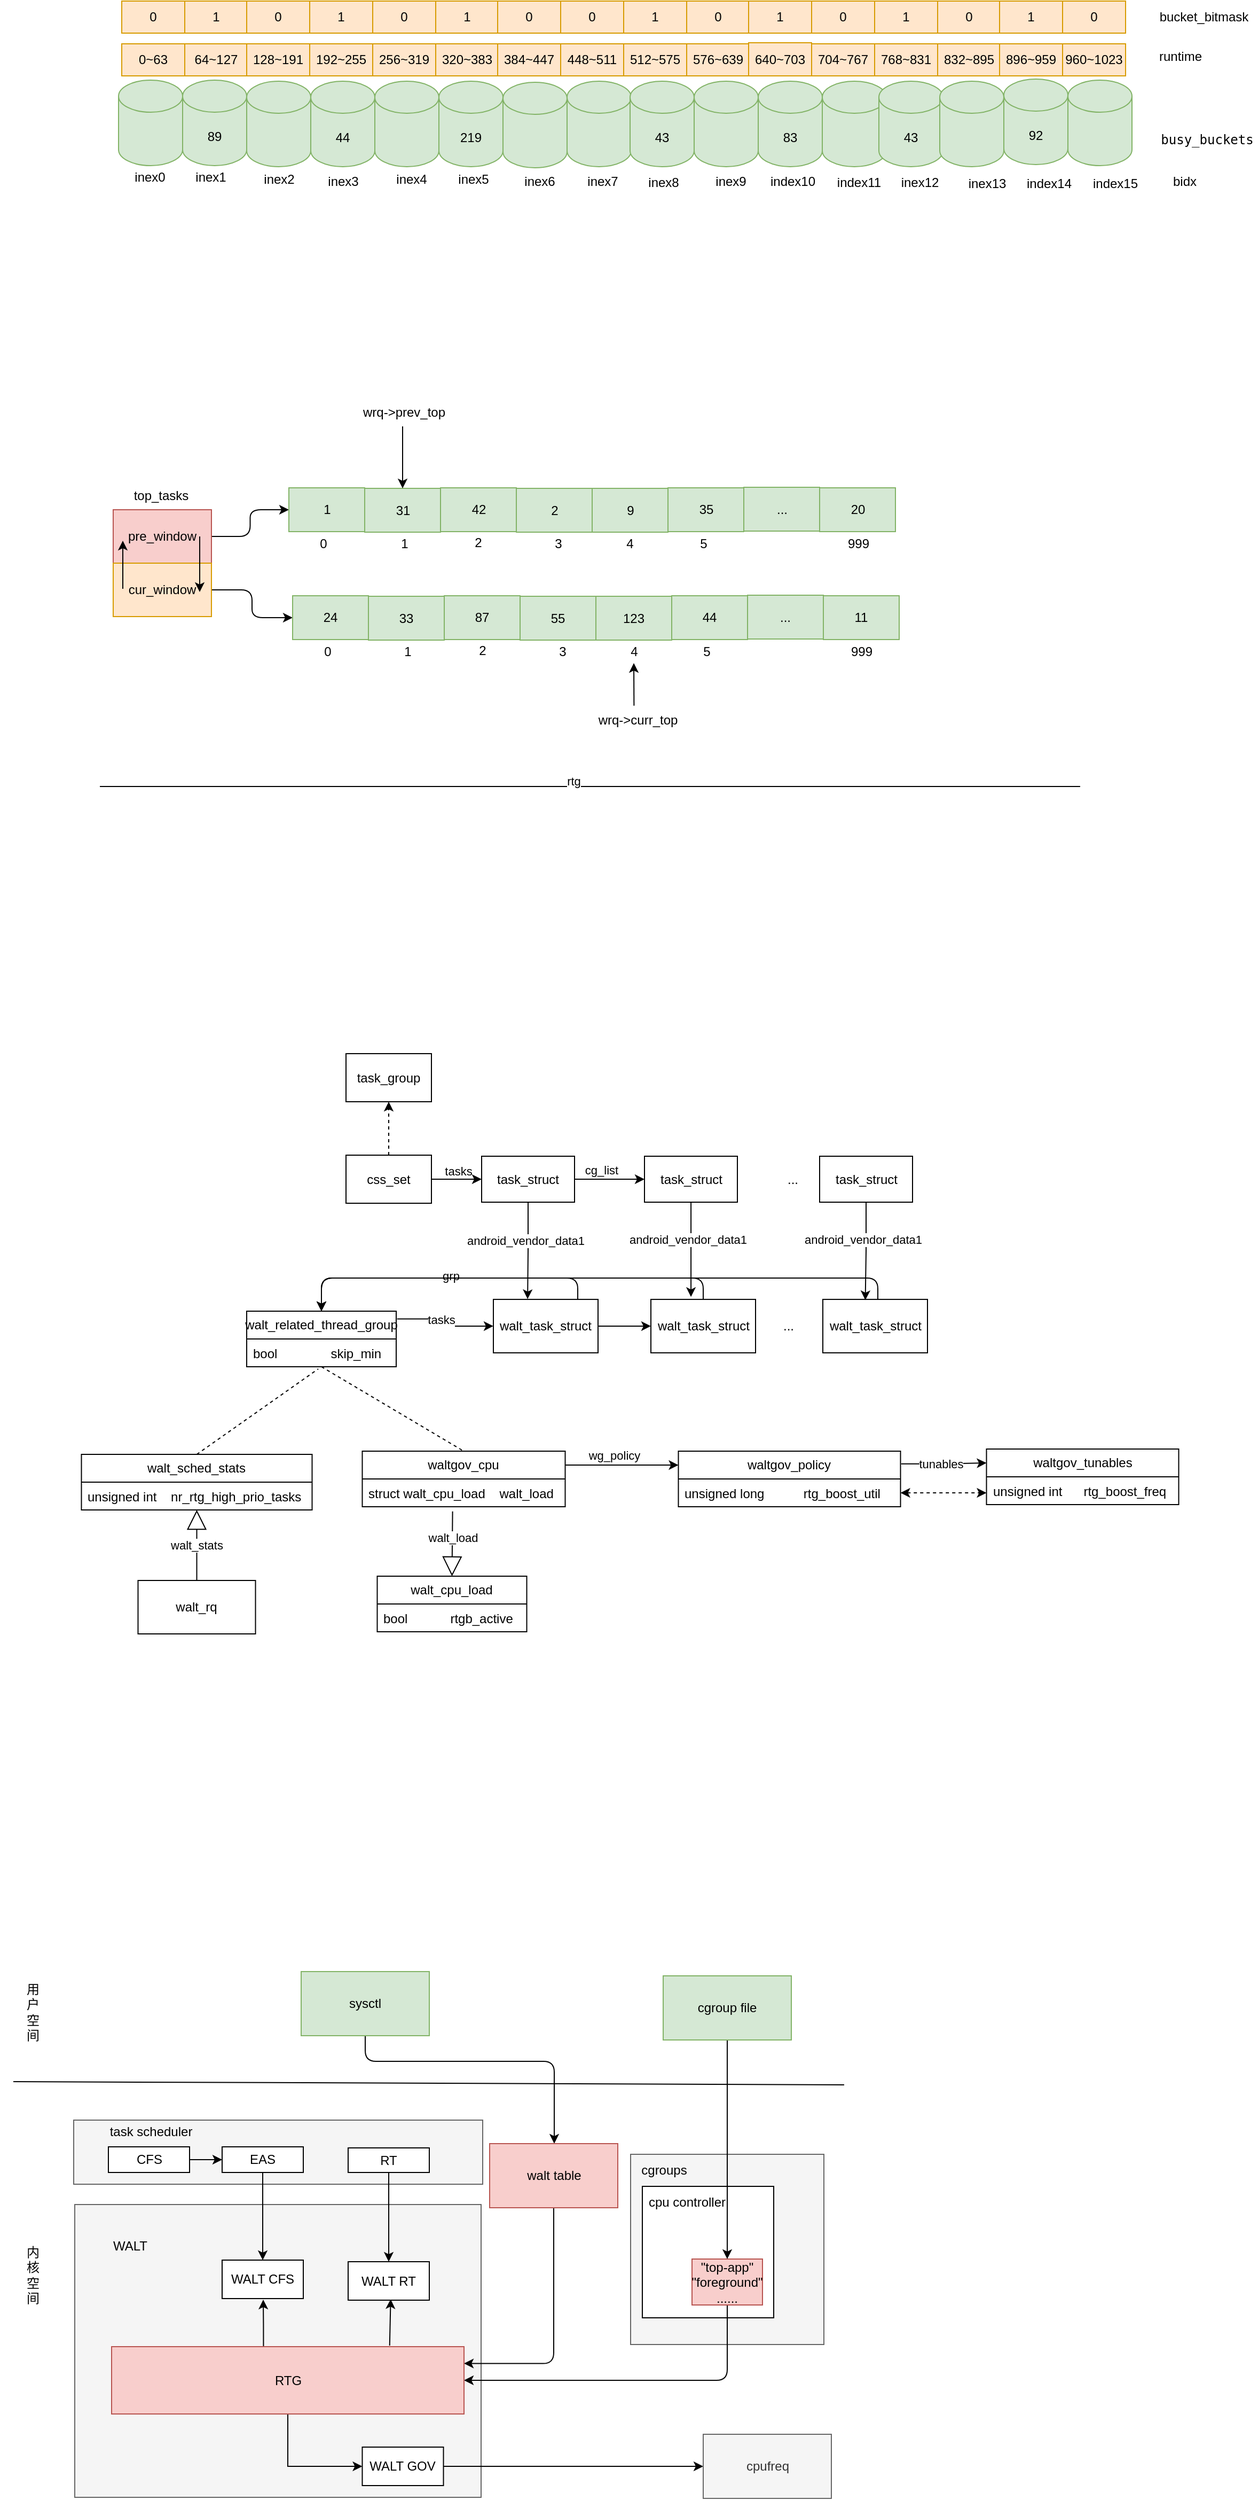 <mxfile version="25.0.1">
  <diagram name="第 1 页" id="vafPdIi_Th9FfxXMxZau">
    <mxGraphModel dx="1537" dy="633" grid="0" gridSize="10" guides="1" tooltips="1" connect="1" arrows="1" fold="1" page="0" pageScale="1" pageWidth="827" pageHeight="1169" math="0" shadow="0">
      <root>
        <mxCell id="0" />
        <mxCell id="1" parent="0" />
        <mxCell id="jKALueb9ZFtD-8lrNwtj-2" value="" style="shape=cylinder3;whiteSpace=wrap;html=1;boundedLbl=1;backgroundOutline=1;size=15;fillColor=#d5e8d4;strokeColor=#82b366;" parent="1" vertex="1">
          <mxGeometry x="-78" y="185" width="60" height="80" as="geometry" />
        </mxCell>
        <mxCell id="jKALueb9ZFtD-8lrNwtj-3" value="89" style="shape=cylinder3;whiteSpace=wrap;html=1;boundedLbl=1;backgroundOutline=1;size=15;fillColor=#d5e8d4;strokeColor=#82b366;" parent="1" vertex="1">
          <mxGeometry x="-18" y="185" width="60" height="80" as="geometry" />
        </mxCell>
        <mxCell id="jKALueb9ZFtD-8lrNwtj-4" value="" style="shape=cylinder3;whiteSpace=wrap;html=1;boundedLbl=1;backgroundOutline=1;size=15;fillColor=#d5e8d4;strokeColor=#82b366;" parent="1" vertex="1">
          <mxGeometry x="42" y="186" width="60" height="80" as="geometry" />
        </mxCell>
        <mxCell id="jKALueb9ZFtD-8lrNwtj-5" value="44" style="shape=cylinder3;whiteSpace=wrap;html=1;boundedLbl=1;backgroundOutline=1;size=15;fillColor=#d5e8d4;strokeColor=#82b366;" parent="1" vertex="1">
          <mxGeometry x="102" y="186" width="60" height="80" as="geometry" />
        </mxCell>
        <mxCell id="jKALueb9ZFtD-8lrNwtj-6" value="" style="shape=cylinder3;whiteSpace=wrap;html=1;boundedLbl=1;backgroundOutline=1;size=15;fillColor=#d5e8d4;strokeColor=#82b366;" parent="1" vertex="1">
          <mxGeometry x="162" y="186" width="60" height="80" as="geometry" />
        </mxCell>
        <mxCell id="jKALueb9ZFtD-8lrNwtj-7" value="219" style="shape=cylinder3;whiteSpace=wrap;html=1;boundedLbl=1;backgroundOutline=1;size=15;fillColor=#d5e8d4;strokeColor=#82b366;" parent="1" vertex="1">
          <mxGeometry x="222" y="186" width="60" height="80" as="geometry" />
        </mxCell>
        <mxCell id="jKALueb9ZFtD-8lrNwtj-8" value="" style="shape=cylinder3;whiteSpace=wrap;html=1;boundedLbl=1;backgroundOutline=1;size=15;fillColor=#d5e8d4;strokeColor=#82b366;" parent="1" vertex="1">
          <mxGeometry x="282" y="187" width="60" height="80" as="geometry" />
        </mxCell>
        <mxCell id="jKALueb9ZFtD-8lrNwtj-9" value="" style="shape=cylinder3;whiteSpace=wrap;html=1;boundedLbl=1;backgroundOutline=1;size=15;fillColor=#d5e8d4;strokeColor=#82b366;" parent="1" vertex="1">
          <mxGeometry x="342" y="186" width="60" height="80" as="geometry" />
        </mxCell>
        <mxCell id="jKALueb9ZFtD-8lrNwtj-10" value="43" style="shape=cylinder3;whiteSpace=wrap;html=1;boundedLbl=1;backgroundOutline=1;size=15;fillColor=#d5e8d4;strokeColor=#82b366;" parent="1" vertex="1">
          <mxGeometry x="401" y="186" width="60" height="80" as="geometry" />
        </mxCell>
        <mxCell id="jKALueb9ZFtD-8lrNwtj-11" value="" style="shape=cylinder3;whiteSpace=wrap;html=1;boundedLbl=1;backgroundOutline=1;size=15;fillColor=#d5e8d4;strokeColor=#82b366;" parent="1" vertex="1">
          <mxGeometry x="461" y="186" width="60" height="80" as="geometry" />
        </mxCell>
        <mxCell id="jKALueb9ZFtD-8lrNwtj-12" value="83" style="shape=cylinder3;whiteSpace=wrap;html=1;boundedLbl=1;backgroundOutline=1;size=15;fillColor=#d5e8d4;strokeColor=#82b366;" parent="1" vertex="1">
          <mxGeometry x="521" y="186" width="60" height="80" as="geometry" />
        </mxCell>
        <mxCell id="jKALueb9ZFtD-8lrNwtj-13" value="" style="shape=cylinder3;whiteSpace=wrap;html=1;boundedLbl=1;backgroundOutline=1;size=15;fillColor=#d5e8d4;strokeColor=#82b366;" parent="1" vertex="1">
          <mxGeometry x="581" y="186" width="60" height="80" as="geometry" />
        </mxCell>
        <mxCell id="jKALueb9ZFtD-8lrNwtj-14" value="0" style="rounded=0;whiteSpace=wrap;html=1;fillColor=#ffe6cc;strokeColor=#d79b00;" parent="1" vertex="1">
          <mxGeometry x="-75" y="111" width="59" height="30" as="geometry" />
        </mxCell>
        <mxCell id="jKALueb9ZFtD-8lrNwtj-15" value="1" style="rounded=0;whiteSpace=wrap;html=1;fillColor=#ffe6cc;strokeColor=#d79b00;" parent="1" vertex="1">
          <mxGeometry x="-16" y="111" width="59" height="30" as="geometry" />
        </mxCell>
        <mxCell id="jKALueb9ZFtD-8lrNwtj-16" value="0" style="rounded=0;whiteSpace=wrap;html=1;fillColor=#ffe6cc;strokeColor=#d79b00;" parent="1" vertex="1">
          <mxGeometry x="42" y="111" width="59" height="30" as="geometry" />
        </mxCell>
        <mxCell id="jKALueb9ZFtD-8lrNwtj-17" value="1" style="rounded=0;whiteSpace=wrap;html=1;fillColor=#ffe6cc;strokeColor=#d79b00;" parent="1" vertex="1">
          <mxGeometry x="101" y="111" width="59" height="30" as="geometry" />
        </mxCell>
        <mxCell id="jKALueb9ZFtD-8lrNwtj-18" value="0" style="rounded=0;whiteSpace=wrap;html=1;fillColor=#ffe6cc;strokeColor=#d79b00;" parent="1" vertex="1">
          <mxGeometry x="160" y="111" width="59" height="30" as="geometry" />
        </mxCell>
        <mxCell id="jKALueb9ZFtD-8lrNwtj-19" value="1" style="rounded=0;whiteSpace=wrap;html=1;fillColor=#ffe6cc;strokeColor=#d79b00;" parent="1" vertex="1">
          <mxGeometry x="219" y="111" width="59" height="30" as="geometry" />
        </mxCell>
        <mxCell id="jKALueb9ZFtD-8lrNwtj-20" value="0" style="rounded=0;whiteSpace=wrap;html=1;fillColor=#ffe6cc;strokeColor=#d79b00;" parent="1" vertex="1">
          <mxGeometry x="277" y="111" width="59" height="30" as="geometry" />
        </mxCell>
        <mxCell id="jKALueb9ZFtD-8lrNwtj-21" value="0" style="rounded=0;whiteSpace=wrap;html=1;fillColor=#ffe6cc;strokeColor=#d79b00;" parent="1" vertex="1">
          <mxGeometry x="336" y="111" width="59" height="30" as="geometry" />
        </mxCell>
        <mxCell id="jKALueb9ZFtD-8lrNwtj-22" value="1" style="rounded=0;whiteSpace=wrap;html=1;fillColor=#ffe6cc;strokeColor=#d79b00;" parent="1" vertex="1">
          <mxGeometry x="395" y="111" width="59" height="30" as="geometry" />
        </mxCell>
        <mxCell id="jKALueb9ZFtD-8lrNwtj-23" value="0" style="rounded=0;whiteSpace=wrap;html=1;fillColor=#ffe6cc;strokeColor=#d79b00;" parent="1" vertex="1">
          <mxGeometry x="454" y="111" width="59" height="30" as="geometry" />
        </mxCell>
        <mxCell id="jKALueb9ZFtD-8lrNwtj-24" value="1" style="rounded=0;whiteSpace=wrap;html=1;fillColor=#ffe6cc;strokeColor=#d79b00;" parent="1" vertex="1">
          <mxGeometry x="512" y="111" width="59" height="30" as="geometry" />
        </mxCell>
        <mxCell id="jKALueb9ZFtD-8lrNwtj-25" value="0" style="rounded=0;whiteSpace=wrap;html=1;fillColor=#ffe6cc;strokeColor=#d79b00;" parent="1" vertex="1">
          <mxGeometry x="571" y="111" width="59" height="30" as="geometry" />
        </mxCell>
        <mxCell id="jKALueb9ZFtD-8lrNwtj-26" value="inex0" style="text;html=1;align=center;verticalAlign=middle;resizable=0;points=[];autosize=1;strokeColor=none;fillColor=none;" parent="1" vertex="1">
          <mxGeometry x="-73" y="263" width="47" height="26" as="geometry" />
        </mxCell>
        <mxCell id="jKALueb9ZFtD-8lrNwtj-27" value="inex1" style="text;html=1;align=center;verticalAlign=middle;resizable=0;points=[];autosize=1;strokeColor=none;fillColor=none;" parent="1" vertex="1">
          <mxGeometry x="-16" y="263" width="47" height="26" as="geometry" />
        </mxCell>
        <mxCell id="jKALueb9ZFtD-8lrNwtj-28" value="inex2" style="text;html=1;align=center;verticalAlign=middle;resizable=0;points=[];autosize=1;strokeColor=none;fillColor=none;" parent="1" vertex="1">
          <mxGeometry x="48" y="265" width="47" height="26" as="geometry" />
        </mxCell>
        <mxCell id="jKALueb9ZFtD-8lrNwtj-29" value="inex3" style="text;html=1;align=center;verticalAlign=middle;resizable=0;points=[];autosize=1;strokeColor=none;fillColor=none;" parent="1" vertex="1">
          <mxGeometry x="108.5" y="267" width="47" height="26" as="geometry" />
        </mxCell>
        <mxCell id="jKALueb9ZFtD-8lrNwtj-30" value="inex4" style="text;html=1;align=center;verticalAlign=middle;resizable=0;points=[];autosize=1;strokeColor=none;fillColor=none;" parent="1" vertex="1">
          <mxGeometry x="172" y="265" width="47" height="26" as="geometry" />
        </mxCell>
        <mxCell id="jKALueb9ZFtD-8lrNwtj-31" value="inex5" style="text;html=1;align=center;verticalAlign=middle;resizable=0;points=[];autosize=1;strokeColor=none;fillColor=none;" parent="1" vertex="1">
          <mxGeometry x="230" y="265" width="47" height="26" as="geometry" />
        </mxCell>
        <mxCell id="jKALueb9ZFtD-8lrNwtj-32" value="inex6" style="text;html=1;align=center;verticalAlign=middle;resizable=0;points=[];autosize=1;strokeColor=none;fillColor=none;" parent="1" vertex="1">
          <mxGeometry x="292" y="267" width="47" height="26" as="geometry" />
        </mxCell>
        <mxCell id="jKALueb9ZFtD-8lrNwtj-33" value="inex7" style="text;html=1;align=center;verticalAlign=middle;resizable=0;points=[];autosize=1;strokeColor=none;fillColor=none;" parent="1" vertex="1">
          <mxGeometry x="351" y="267" width="47" height="26" as="geometry" />
        </mxCell>
        <mxCell id="jKALueb9ZFtD-8lrNwtj-34" value="inex8" style="text;html=1;align=center;verticalAlign=middle;resizable=0;points=[];autosize=1;strokeColor=none;fillColor=none;" parent="1" vertex="1">
          <mxGeometry x="408.5" y="268" width="47" height="26" as="geometry" />
        </mxCell>
        <mxCell id="jKALueb9ZFtD-8lrNwtj-35" value="inex9" style="text;html=1;align=center;verticalAlign=middle;resizable=0;points=[];autosize=1;strokeColor=none;fillColor=none;" parent="1" vertex="1">
          <mxGeometry x="471" y="267" width="47" height="26" as="geometry" />
        </mxCell>
        <mxCell id="jKALueb9ZFtD-8lrNwtj-36" value="index10" style="text;html=1;align=center;verticalAlign=middle;resizable=0;points=[];autosize=1;strokeColor=none;fillColor=none;" parent="1" vertex="1">
          <mxGeometry x="522.5" y="267" width="60" height="26" as="geometry" />
        </mxCell>
        <mxCell id="jKALueb9ZFtD-8lrNwtj-37" value="index11" style="text;html=1;align=center;verticalAlign=middle;resizable=0;points=[];autosize=1;strokeColor=none;fillColor=none;" parent="1" vertex="1">
          <mxGeometry x="585" y="268" width="59" height="26" as="geometry" />
        </mxCell>
        <mxCell id="jKALueb9ZFtD-8lrNwtj-38" value="&lt;div data-docx-has-block-data=&quot;false&quot; data-lark-html-role=&quot;root&quot; data-page-id=&quot;NbrwdDbTHoJfUyxWMgtc8Vj1nZb&quot;&gt;&lt;div class=&quot;old-record-id-FxbedudzKozO3CxPitucTAfgny4&quot; style=&quot;white-space-collapse: preserve;&quot;&gt;bucket_bitmask&lt;/div&gt;&lt;/div&gt;&lt;span class=&quot;lark-record-clipboard&quot; data-lark-record-format=&quot;docx/text&quot; data-lark-record-data=&quot;{&amp;quot;rootId&amp;quot;:&amp;quot;NbrwdDbTHoJfUyxWMgtc8Vj1nZb&amp;quot;,&amp;quot;text&amp;quot;:{&amp;quot;initialAttributedTexts&amp;quot;:{&amp;quot;text&amp;quot;:{&amp;quot;0&amp;quot;:&amp;quot;bucket_bitmask&amp;quot;},&amp;quot;attribs&amp;quot;:{&amp;quot;0&amp;quot;:&amp;quot;*0+e&amp;quot;}},&amp;quot;apool&amp;quot;:{&amp;quot;numToAttrib&amp;quot;:{&amp;quot;0&amp;quot;:[&amp;quot;author&amp;quot;,&amp;quot;7205516225223376900&amp;quot;]},&amp;quot;nextNum&amp;quot;:1}},&amp;quot;type&amp;quot;:&amp;quot;text&amp;quot;,&amp;quot;referenceRecordMap&amp;quot;:{},&amp;quot;extra&amp;quot;:{&amp;quot;channel&amp;quot;:&amp;quot;saas&amp;quot;,&amp;quot;pasteRandomId&amp;quot;:&amp;quot;f2d94af1-3a29-4007-8d8e-e47a1c1b359d&amp;quot;,&amp;quot;mention_page_title&amp;quot;:{},&amp;quot;external_mention_url&amp;quot;:{}},&amp;quot;isKeepQuoteContainer&amp;quot;:false,&amp;quot;isFromCode&amp;quot;:true,&amp;quot;selection&amp;quot;:[{&amp;quot;id&amp;quot;:113,&amp;quot;type&amp;quot;:&amp;quot;text&amp;quot;,&amp;quot;selection&amp;quot;:{&amp;quot;start&amp;quot;:115,&amp;quot;end&amp;quot;:129},&amp;quot;recordId&amp;quot;:&amp;quot;FxbedudzKozO3CxPitucTAfgny4&amp;quot;}],&amp;quot;payloadMap&amp;quot;:{},&amp;quot;isCut&amp;quot;:false}&quot;&gt;&lt;/span&gt;" style="text;html=1;align=center;verticalAlign=middle;resizable=0;points=[];autosize=1;strokeColor=none;fillColor=none;" parent="1" vertex="1">
          <mxGeometry x="887" y="113" width="101" height="26" as="geometry" />
        </mxCell>
        <mxCell id="jKALueb9ZFtD-8lrNwtj-39" value="&lt;div data-docx-has-block-data=&quot;false&quot; data-lark-html-role=&quot;root&quot; data-page-id=&quot;NbrwdDbTHoJfUyxWMgtc8Vj1nZb&quot;&gt;&lt;div class=&quot;old-record-id-FOOcdUoX9oQdxqxtpa0cHusLnOg&quot;&gt;&lt;code&gt;busy_buckets&lt;/code&gt;&lt;/div&gt;&lt;/div&gt;&lt;span class=&quot;lark-record-clipboard&quot; data-lark-record-format=&quot;docx/text&quot; data-lark-record-data=&quot;{&amp;quot;rootId&amp;quot;:&amp;quot;NbrwdDbTHoJfUyxWMgtc8Vj1nZb&amp;quot;,&amp;quot;text&amp;quot;:{&amp;quot;initialAttributedTexts&amp;quot;:{&amp;quot;text&amp;quot;:{&amp;quot;0&amp;quot;:&amp;quot;busy_buckets&amp;quot;},&amp;quot;attribs&amp;quot;:{&amp;quot;0&amp;quot;:&amp;quot;*0*1+c&amp;quot;}},&amp;quot;apool&amp;quot;:{&amp;quot;numToAttrib&amp;quot;:{&amp;quot;0&amp;quot;:[&amp;quot;author&amp;quot;,&amp;quot;7205516225223376900&amp;quot;],&amp;quot;1&amp;quot;:[&amp;quot;inlineCode&amp;quot;,&amp;quot;true&amp;quot;]},&amp;quot;nextNum&amp;quot;:2}},&amp;quot;type&amp;quot;:&amp;quot;text&amp;quot;,&amp;quot;referenceRecordMap&amp;quot;:{},&amp;quot;extra&amp;quot;:{&amp;quot;channel&amp;quot;:&amp;quot;saas&amp;quot;,&amp;quot;pasteRandomId&amp;quot;:&amp;quot;4268ee7f-412e-4681-b630-83956261017d&amp;quot;,&amp;quot;mention_page_title&amp;quot;:{},&amp;quot;external_mention_url&amp;quot;:{}},&amp;quot;isKeepQuoteContainer&amp;quot;:false,&amp;quot;isFromCode&amp;quot;:false,&amp;quot;selection&amp;quot;:[{&amp;quot;id&amp;quot;:27,&amp;quot;type&amp;quot;:&amp;quot;text&amp;quot;,&amp;quot;selection&amp;quot;:{&amp;quot;start&amp;quot;:29,&amp;quot;end&amp;quot;:41},&amp;quot;recordId&amp;quot;:&amp;quot;FOOcdUoX9oQdxqxtpa0cHusLnOg&amp;quot;}],&amp;quot;payloadMap&amp;quot;:{},&amp;quot;isCut&amp;quot;:false}&quot;&gt;&lt;/span&gt;" style="text;html=1;align=center;verticalAlign=middle;resizable=0;points=[];autosize=1;strokeColor=none;fillColor=none;" parent="1" vertex="1">
          <mxGeometry x="893" y="228" width="95" height="26" as="geometry" />
        </mxCell>
        <mxCell id="jKALueb9ZFtD-8lrNwtj-40" value="0~63" style="rounded=0;whiteSpace=wrap;html=1;fillColor=#ffe6cc;strokeColor=#d79b00;" parent="1" vertex="1">
          <mxGeometry x="-75" y="151" width="59" height="30" as="geometry" />
        </mxCell>
        <mxCell id="jKALueb9ZFtD-8lrNwtj-41" value="64~127" style="rounded=0;whiteSpace=wrap;html=1;fillColor=#ffe6cc;strokeColor=#d79b00;" parent="1" vertex="1">
          <mxGeometry x="-16" y="151" width="59" height="30" as="geometry" />
        </mxCell>
        <mxCell id="jKALueb9ZFtD-8lrNwtj-42" value="128~191" style="rounded=0;whiteSpace=wrap;html=1;fillColor=#ffe6cc;strokeColor=#d79b00;" parent="1" vertex="1">
          <mxGeometry x="42" y="151" width="59" height="30" as="geometry" />
        </mxCell>
        <mxCell id="jKALueb9ZFtD-8lrNwtj-43" value="192~255" style="rounded=0;whiteSpace=wrap;html=1;fillColor=#ffe6cc;strokeColor=#d79b00;" parent="1" vertex="1">
          <mxGeometry x="101" y="151" width="59" height="30" as="geometry" />
        </mxCell>
        <mxCell id="jKALueb9ZFtD-8lrNwtj-44" value="256~319" style="rounded=0;whiteSpace=wrap;html=1;fillColor=#ffe6cc;strokeColor=#d79b00;" parent="1" vertex="1">
          <mxGeometry x="160" y="151" width="59" height="30" as="geometry" />
        </mxCell>
        <mxCell id="jKALueb9ZFtD-8lrNwtj-45" value="320~383" style="rounded=0;whiteSpace=wrap;html=1;fillColor=#ffe6cc;strokeColor=#d79b00;" parent="1" vertex="1">
          <mxGeometry x="219" y="151" width="59" height="30" as="geometry" />
        </mxCell>
        <mxCell id="jKALueb9ZFtD-8lrNwtj-46" value="384~447" style="rounded=0;whiteSpace=wrap;html=1;fillColor=#ffe6cc;strokeColor=#d79b00;" parent="1" vertex="1">
          <mxGeometry x="277" y="151" width="59" height="30" as="geometry" />
        </mxCell>
        <mxCell id="jKALueb9ZFtD-8lrNwtj-47" value="448~511" style="rounded=0;whiteSpace=wrap;html=1;fillColor=#ffe6cc;strokeColor=#d79b00;" parent="1" vertex="1">
          <mxGeometry x="336" y="151" width="59" height="30" as="geometry" />
        </mxCell>
        <mxCell id="jKALueb9ZFtD-8lrNwtj-48" value="512~575" style="rounded=0;whiteSpace=wrap;html=1;fillColor=#ffe6cc;strokeColor=#d79b00;" parent="1" vertex="1">
          <mxGeometry x="395" y="151" width="59" height="30" as="geometry" />
        </mxCell>
        <mxCell id="jKALueb9ZFtD-8lrNwtj-49" value="576~639" style="rounded=0;whiteSpace=wrap;html=1;fillColor=#ffe6cc;strokeColor=#d79b00;" parent="1" vertex="1">
          <mxGeometry x="454" y="151" width="59" height="30" as="geometry" />
        </mxCell>
        <mxCell id="jKALueb9ZFtD-8lrNwtj-50" value="640~703" style="rounded=0;whiteSpace=wrap;html=1;fillColor=#ffe6cc;strokeColor=#d79b00;" parent="1" vertex="1">
          <mxGeometry x="512" y="150" width="59" height="31" as="geometry" />
        </mxCell>
        <mxCell id="jKALueb9ZFtD-8lrNwtj-51" value="704~767" style="rounded=0;whiteSpace=wrap;html=1;fillColor=#ffe6cc;strokeColor=#d79b00;" parent="1" vertex="1">
          <mxGeometry x="571" y="151" width="59" height="30" as="geometry" />
        </mxCell>
        <mxCell id="jKALueb9ZFtD-8lrNwtj-68" value="1" style="rounded=0;whiteSpace=wrap;html=1;fillColor=#ffe6cc;strokeColor=#d79b00;" parent="1" vertex="1">
          <mxGeometry x="630" y="111" width="59" height="30" as="geometry" />
        </mxCell>
        <mxCell id="jKALueb9ZFtD-8lrNwtj-69" value="0" style="rounded=0;whiteSpace=wrap;html=1;fillColor=#ffe6cc;strokeColor=#d79b00;" parent="1" vertex="1">
          <mxGeometry x="689" y="111" width="59" height="30" as="geometry" />
        </mxCell>
        <mxCell id="jKALueb9ZFtD-8lrNwtj-70" value="1" style="rounded=0;whiteSpace=wrap;html=1;fillColor=#ffe6cc;strokeColor=#d79b00;" parent="1" vertex="1">
          <mxGeometry x="747" y="111" width="59" height="30" as="geometry" />
        </mxCell>
        <mxCell id="jKALueb9ZFtD-8lrNwtj-71" value="0" style="rounded=0;whiteSpace=wrap;html=1;fillColor=#ffe6cc;strokeColor=#d79b00;" parent="1" vertex="1">
          <mxGeometry x="806" y="111" width="59" height="30" as="geometry" />
        </mxCell>
        <mxCell id="jKALueb9ZFtD-8lrNwtj-72" value="768~831" style="rounded=0;whiteSpace=wrap;html=1;fillColor=#ffe6cc;strokeColor=#d79b00;" parent="1" vertex="1">
          <mxGeometry x="630" y="151" width="59" height="30" as="geometry" />
        </mxCell>
        <mxCell id="jKALueb9ZFtD-8lrNwtj-73" value="832~895" style="rounded=0;whiteSpace=wrap;html=1;fillColor=#ffe6cc;strokeColor=#d79b00;" parent="1" vertex="1">
          <mxGeometry x="689" y="151" width="59" height="30" as="geometry" />
        </mxCell>
        <mxCell id="jKALueb9ZFtD-8lrNwtj-74" value="896~959" style="rounded=0;whiteSpace=wrap;html=1;fillColor=#ffe6cc;strokeColor=#d79b00;" parent="1" vertex="1">
          <mxGeometry x="747" y="151" width="59" height="30" as="geometry" />
        </mxCell>
        <mxCell id="jKALueb9ZFtD-8lrNwtj-75" value="960~1023" style="rounded=0;whiteSpace=wrap;html=1;fillColor=#ffe6cc;strokeColor=#d79b00;" parent="1" vertex="1">
          <mxGeometry x="806" y="151" width="59" height="30" as="geometry" />
        </mxCell>
        <mxCell id="jKALueb9ZFtD-8lrNwtj-76" value="43" style="shape=cylinder3;whiteSpace=wrap;html=1;boundedLbl=1;backgroundOutline=1;size=15;fillColor=#d5e8d4;strokeColor=#82b366;" parent="1" vertex="1">
          <mxGeometry x="634" y="186" width="60" height="80" as="geometry" />
        </mxCell>
        <mxCell id="jKALueb9ZFtD-8lrNwtj-77" value="" style="shape=cylinder3;whiteSpace=wrap;html=1;boundedLbl=1;backgroundOutline=1;size=15;fillColor=#d5e8d4;strokeColor=#82b366;" parent="1" vertex="1">
          <mxGeometry x="691" y="186" width="60" height="80" as="geometry" />
        </mxCell>
        <mxCell id="jKALueb9ZFtD-8lrNwtj-78" value="92" style="shape=cylinder3;whiteSpace=wrap;html=1;boundedLbl=1;backgroundOutline=1;size=15;fillColor=#d5e8d4;strokeColor=#82b366;" parent="1" vertex="1">
          <mxGeometry x="751" y="184" width="60" height="80" as="geometry" />
        </mxCell>
        <mxCell id="jKALueb9ZFtD-8lrNwtj-79" value="" style="shape=cylinder3;whiteSpace=wrap;html=1;boundedLbl=1;backgroundOutline=1;size=15;fillColor=#d5e8d4;strokeColor=#82b366;" parent="1" vertex="1">
          <mxGeometry x="811" y="185" width="60" height="80" as="geometry" />
        </mxCell>
        <mxCell id="jKALueb9ZFtD-8lrNwtj-80" value="inex12" style="text;html=1;align=center;verticalAlign=middle;resizable=0;points=[];autosize=1;strokeColor=none;fillColor=none;" parent="1" vertex="1">
          <mxGeometry x="645.5" y="268" width="53" height="26" as="geometry" />
        </mxCell>
        <mxCell id="jKALueb9ZFtD-8lrNwtj-81" value="inex13" style="text;html=1;align=center;verticalAlign=middle;resizable=0;points=[];autosize=1;strokeColor=none;fillColor=none;" parent="1" vertex="1">
          <mxGeometry x="708" y="269" width="53" height="26" as="geometry" />
        </mxCell>
        <mxCell id="jKALueb9ZFtD-8lrNwtj-82" value="index14" style="text;html=1;align=center;verticalAlign=middle;resizable=0;points=[];autosize=1;strokeColor=none;fillColor=none;" parent="1" vertex="1">
          <mxGeometry x="762.5" y="269" width="60" height="26" as="geometry" />
        </mxCell>
        <mxCell id="jKALueb9ZFtD-8lrNwtj-83" value="index15" style="text;html=1;align=center;verticalAlign=middle;resizable=0;points=[];autosize=1;strokeColor=none;fillColor=none;" parent="1" vertex="1">
          <mxGeometry x="825" y="269" width="60" height="26" as="geometry" />
        </mxCell>
        <mxCell id="jKALueb9ZFtD-8lrNwtj-84" value="&lt;div data-docx-has-block-data=&quot;false&quot; data-lark-html-role=&quot;root&quot; data-page-id=&quot;NbrwdDbTHoJfUyxWMgtc8Vj1nZb&quot;&gt;&lt;div class=&quot;old-record-id-FxbedudzKozO3CxPitucTAfgny4&quot; style=&quot;white-space-collapse: preserve;&quot;&gt;runtime&lt;/div&gt;&lt;/div&gt;&lt;span class=&quot;lark-record-clipboard&quot; data-lark-record-format=&quot;docx/text&quot; data-lark-record-data=&quot;{&amp;quot;rootId&amp;quot;:&amp;quot;NbrwdDbTHoJfUyxWMgtc8Vj1nZb&amp;quot;,&amp;quot;text&amp;quot;:{&amp;quot;initialAttributedTexts&amp;quot;:{&amp;quot;text&amp;quot;:{&amp;quot;0&amp;quot;:&amp;quot;bucket_bitmask&amp;quot;},&amp;quot;attribs&amp;quot;:{&amp;quot;0&amp;quot;:&amp;quot;*0+e&amp;quot;}},&amp;quot;apool&amp;quot;:{&amp;quot;numToAttrib&amp;quot;:{&amp;quot;0&amp;quot;:[&amp;quot;author&amp;quot;,&amp;quot;7205516225223376900&amp;quot;]},&amp;quot;nextNum&amp;quot;:1}},&amp;quot;type&amp;quot;:&amp;quot;text&amp;quot;,&amp;quot;referenceRecordMap&amp;quot;:{},&amp;quot;extra&amp;quot;:{&amp;quot;channel&amp;quot;:&amp;quot;saas&amp;quot;,&amp;quot;pasteRandomId&amp;quot;:&amp;quot;f2d94af1-3a29-4007-8d8e-e47a1c1b359d&amp;quot;,&amp;quot;mention_page_title&amp;quot;:{},&amp;quot;external_mention_url&amp;quot;:{}},&amp;quot;isKeepQuoteContainer&amp;quot;:false,&amp;quot;isFromCode&amp;quot;:true,&amp;quot;selection&amp;quot;:[{&amp;quot;id&amp;quot;:113,&amp;quot;type&amp;quot;:&amp;quot;text&amp;quot;,&amp;quot;selection&amp;quot;:{&amp;quot;start&amp;quot;:115,&amp;quot;end&amp;quot;:129},&amp;quot;recordId&amp;quot;:&amp;quot;FxbedudzKozO3CxPitucTAfgny4&amp;quot;}],&amp;quot;payloadMap&amp;quot;:{},&amp;quot;isCut&amp;quot;:false}&quot;&gt;&lt;/span&gt;" style="text;html=1;align=center;verticalAlign=middle;resizable=0;points=[];autosize=1;strokeColor=none;fillColor=none;" parent="1" vertex="1">
          <mxGeometry x="887" y="150" width="58" height="26" as="geometry" />
        </mxCell>
        <mxCell id="jKALueb9ZFtD-8lrNwtj-85" value="bidx" style="text;html=1;align=center;verticalAlign=middle;resizable=0;points=[];autosize=1;strokeColor=none;fillColor=none;" parent="1" vertex="1">
          <mxGeometry x="900" y="267" width="40" height="26" as="geometry" />
        </mxCell>
        <mxCell id="b6k7mkOOVutymmNWkIYR-21" style="edgeStyle=orthogonalEdgeStyle;rounded=1;orthogonalLoop=1;jettySize=auto;html=1;curved=0;" parent="1" source="b6k7mkOOVutymmNWkIYR-1" target="b6k7mkOOVutymmNWkIYR-9" edge="1">
          <mxGeometry relative="1" as="geometry" />
        </mxCell>
        <mxCell id="b6k7mkOOVutymmNWkIYR-1" value="pre_window" style="rounded=0;whiteSpace=wrap;html=1;fillColor=#f8cecc;strokeColor=#b85450;" parent="1" vertex="1">
          <mxGeometry x="-83" y="587" width="92" height="50" as="geometry" />
        </mxCell>
        <mxCell id="b6k7mkOOVutymmNWkIYR-44" style="edgeStyle=orthogonalEdgeStyle;rounded=1;orthogonalLoop=1;jettySize=auto;html=1;curved=0;" parent="1" source="b6k7mkOOVutymmNWkIYR-3" target="b6k7mkOOVutymmNWkIYR-29" edge="1">
          <mxGeometry relative="1" as="geometry" />
        </mxCell>
        <mxCell id="b6k7mkOOVutymmNWkIYR-3" value="cur_window" style="rounded=0;whiteSpace=wrap;html=1;fillColor=#ffe6cc;strokeColor=#d79b00;" parent="1" vertex="1">
          <mxGeometry x="-83" y="637" width="92" height="50" as="geometry" />
        </mxCell>
        <mxCell id="b6k7mkOOVutymmNWkIYR-4" value="top_tasks" style="text;html=1;align=center;verticalAlign=middle;whiteSpace=wrap;rounded=0;" parent="1" vertex="1">
          <mxGeometry x="-68" y="559" width="60" height="30" as="geometry" />
        </mxCell>
        <mxCell id="b6k7mkOOVutymmNWkIYR-6" value="" style="endArrow=classic;html=1;rounded=0;" parent="1" edge="1">
          <mxGeometry width="50" height="50" relative="1" as="geometry">
            <mxPoint x="-74" y="661" as="sourcePoint" />
            <mxPoint x="-74" y="616" as="targetPoint" />
          </mxGeometry>
        </mxCell>
        <mxCell id="b6k7mkOOVutymmNWkIYR-8" value="" style="endArrow=classic;html=1;rounded=0;" parent="1" edge="1">
          <mxGeometry width="50" height="50" relative="1" as="geometry">
            <mxPoint x="-2" y="612" as="sourcePoint" />
            <mxPoint x="-2" y="664" as="targetPoint" />
          </mxGeometry>
        </mxCell>
        <mxCell id="b6k7mkOOVutymmNWkIYR-9" value="1" style="rounded=0;whiteSpace=wrap;html=1;fillColor=#d5e8d4;strokeColor=#82b366;" parent="1" vertex="1">
          <mxGeometry x="81.5" y="566.5" width="71" height="41" as="geometry" />
        </mxCell>
        <mxCell id="b6k7mkOOVutymmNWkIYR-10" value="31" style="rounded=0;whiteSpace=wrap;html=1;fillColor=#d5e8d4;strokeColor=#82b366;" parent="1" vertex="1">
          <mxGeometry x="152.5" y="567" width="71" height="41" as="geometry" />
        </mxCell>
        <mxCell id="b6k7mkOOVutymmNWkIYR-11" value="42" style="rounded=0;whiteSpace=wrap;html=1;fillColor=#d5e8d4;strokeColor=#82b366;" parent="1" vertex="1">
          <mxGeometry x="223.5" y="566.5" width="71" height="41" as="geometry" />
        </mxCell>
        <mxCell id="b6k7mkOOVutymmNWkIYR-12" value="2" style="rounded=0;whiteSpace=wrap;html=1;fillColor=#d5e8d4;strokeColor=#82b366;" parent="1" vertex="1">
          <mxGeometry x="294.5" y="567" width="71" height="41" as="geometry" />
        </mxCell>
        <mxCell id="b6k7mkOOVutymmNWkIYR-17" value="9" style="rounded=0;whiteSpace=wrap;html=1;fillColor=#d5e8d4;strokeColor=#82b366;" parent="1" vertex="1">
          <mxGeometry x="365.5" y="567" width="71" height="41" as="geometry" />
        </mxCell>
        <mxCell id="b6k7mkOOVutymmNWkIYR-18" value="35" style="rounded=0;whiteSpace=wrap;html=1;fillColor=#d5e8d4;strokeColor=#82b366;" parent="1" vertex="1">
          <mxGeometry x="436.5" y="566.5" width="71" height="41" as="geometry" />
        </mxCell>
        <mxCell id="b6k7mkOOVutymmNWkIYR-19" value="..." style="rounded=0;whiteSpace=wrap;html=1;fillColor=#d5e8d4;strokeColor=#82b366;" parent="1" vertex="1">
          <mxGeometry x="507.5" y="566" width="71" height="41" as="geometry" />
        </mxCell>
        <mxCell id="b6k7mkOOVutymmNWkIYR-20" value="20" style="rounded=0;whiteSpace=wrap;html=1;fillColor=#d5e8d4;strokeColor=#82b366;" parent="1" vertex="1">
          <mxGeometry x="578.5" y="566.5" width="71" height="41" as="geometry" />
        </mxCell>
        <mxCell id="b6k7mkOOVutymmNWkIYR-22" value="0" style="text;html=1;align=center;verticalAlign=middle;whiteSpace=wrap;rounded=0;" parent="1" vertex="1">
          <mxGeometry x="101" y="608" width="26" height="22" as="geometry" />
        </mxCell>
        <mxCell id="b6k7mkOOVutymmNWkIYR-23" value="1" style="text;html=1;align=center;verticalAlign=middle;whiteSpace=wrap;rounded=0;" parent="1" vertex="1">
          <mxGeometry x="176.5" y="608" width="26" height="22" as="geometry" />
        </mxCell>
        <mxCell id="b6k7mkOOVutymmNWkIYR-24" value="2" style="text;html=1;align=center;verticalAlign=middle;whiteSpace=wrap;rounded=0;" parent="1" vertex="1">
          <mxGeometry x="246" y="607" width="26" height="22" as="geometry" />
        </mxCell>
        <mxCell id="b6k7mkOOVutymmNWkIYR-25" value="3" style="text;html=1;align=center;verticalAlign=middle;whiteSpace=wrap;rounded=0;" parent="1" vertex="1">
          <mxGeometry x="321" y="607.5" width="26" height="22" as="geometry" />
        </mxCell>
        <mxCell id="b6k7mkOOVutymmNWkIYR-26" value="4" style="text;html=1;align=center;verticalAlign=middle;whiteSpace=wrap;rounded=0;" parent="1" vertex="1">
          <mxGeometry x="388" y="607.5" width="26" height="22" as="geometry" />
        </mxCell>
        <mxCell id="b6k7mkOOVutymmNWkIYR-27" value="5" style="text;html=1;align=center;verticalAlign=middle;whiteSpace=wrap;rounded=0;" parent="1" vertex="1">
          <mxGeometry x="456.5" y="608" width="26" height="22" as="geometry" />
        </mxCell>
        <mxCell id="b6k7mkOOVutymmNWkIYR-28" value="999" style="text;html=1;align=center;verticalAlign=middle;whiteSpace=wrap;rounded=0;" parent="1" vertex="1">
          <mxGeometry x="601.5" y="608" width="26" height="22" as="geometry" />
        </mxCell>
        <mxCell id="b6k7mkOOVutymmNWkIYR-29" value="24" style="rounded=0;whiteSpace=wrap;html=1;fillColor=#d5e8d4;strokeColor=#82b366;" parent="1" vertex="1">
          <mxGeometry x="85" y="667.5" width="71" height="41" as="geometry" />
        </mxCell>
        <mxCell id="b6k7mkOOVutymmNWkIYR-30" value="33" style="rounded=0;whiteSpace=wrap;html=1;fillColor=#d5e8d4;strokeColor=#82b366;" parent="1" vertex="1">
          <mxGeometry x="156" y="668" width="71" height="41" as="geometry" />
        </mxCell>
        <mxCell id="b6k7mkOOVutymmNWkIYR-31" value="87" style="rounded=0;whiteSpace=wrap;html=1;fillColor=#d5e8d4;strokeColor=#82b366;" parent="1" vertex="1">
          <mxGeometry x="227" y="667.5" width="71" height="41" as="geometry" />
        </mxCell>
        <mxCell id="b6k7mkOOVutymmNWkIYR-32" value="55" style="rounded=0;whiteSpace=wrap;html=1;fillColor=#d5e8d4;strokeColor=#82b366;" parent="1" vertex="1">
          <mxGeometry x="298" y="668" width="71" height="41" as="geometry" />
        </mxCell>
        <mxCell id="b6k7mkOOVutymmNWkIYR-33" value="123" style="rounded=0;whiteSpace=wrap;html=1;fillColor=#d5e8d4;strokeColor=#82b366;" parent="1" vertex="1">
          <mxGeometry x="369" y="668" width="71" height="41" as="geometry" />
        </mxCell>
        <mxCell id="b6k7mkOOVutymmNWkIYR-34" value="44" style="rounded=0;whiteSpace=wrap;html=1;fillColor=#d5e8d4;strokeColor=#82b366;" parent="1" vertex="1">
          <mxGeometry x="440" y="667.5" width="71" height="41" as="geometry" />
        </mxCell>
        <mxCell id="b6k7mkOOVutymmNWkIYR-35" value="..." style="rounded=0;whiteSpace=wrap;html=1;fillColor=#d5e8d4;strokeColor=#82b366;" parent="1" vertex="1">
          <mxGeometry x="511" y="667" width="71" height="41" as="geometry" />
        </mxCell>
        <mxCell id="b6k7mkOOVutymmNWkIYR-36" value="11" style="rounded=0;whiteSpace=wrap;html=1;fillColor=#d5e8d4;strokeColor=#82b366;" parent="1" vertex="1">
          <mxGeometry x="582" y="667.5" width="71" height="41" as="geometry" />
        </mxCell>
        <mxCell id="b6k7mkOOVutymmNWkIYR-37" value="0" style="text;html=1;align=center;verticalAlign=middle;whiteSpace=wrap;rounded=0;" parent="1" vertex="1">
          <mxGeometry x="104.5" y="709" width="26" height="22" as="geometry" />
        </mxCell>
        <mxCell id="b6k7mkOOVutymmNWkIYR-38" value="1" style="text;html=1;align=center;verticalAlign=middle;whiteSpace=wrap;rounded=0;" parent="1" vertex="1">
          <mxGeometry x="180" y="709" width="26" height="22" as="geometry" />
        </mxCell>
        <mxCell id="b6k7mkOOVutymmNWkIYR-39" value="2" style="text;html=1;align=center;verticalAlign=middle;whiteSpace=wrap;rounded=0;" parent="1" vertex="1">
          <mxGeometry x="249.5" y="708" width="26" height="22" as="geometry" />
        </mxCell>
        <mxCell id="b6k7mkOOVutymmNWkIYR-40" value="3" style="text;html=1;align=center;verticalAlign=middle;whiteSpace=wrap;rounded=0;" parent="1" vertex="1">
          <mxGeometry x="324.5" y="708.5" width="26" height="22" as="geometry" />
        </mxCell>
        <mxCell id="b6k7mkOOVutymmNWkIYR-41" value="4" style="text;html=1;align=center;verticalAlign=middle;whiteSpace=wrap;rounded=0;" parent="1" vertex="1">
          <mxGeometry x="391.5" y="708.5" width="26" height="22" as="geometry" />
        </mxCell>
        <mxCell id="b6k7mkOOVutymmNWkIYR-42" value="5" style="text;html=1;align=center;verticalAlign=middle;whiteSpace=wrap;rounded=0;" parent="1" vertex="1">
          <mxGeometry x="460" y="709" width="26" height="22" as="geometry" />
        </mxCell>
        <mxCell id="b6k7mkOOVutymmNWkIYR-43" value="999" style="text;html=1;align=center;verticalAlign=middle;whiteSpace=wrap;rounded=0;" parent="1" vertex="1">
          <mxGeometry x="605" y="709" width="26" height="22" as="geometry" />
        </mxCell>
        <mxCell id="b6k7mkOOVutymmNWkIYR-45" value="" style="endArrow=classic;html=1;rounded=0;entryX=0.5;entryY=0;entryDx=0;entryDy=0;" parent="1" target="b6k7mkOOVutymmNWkIYR-10" edge="1">
          <mxGeometry width="50" height="50" relative="1" as="geometry">
            <mxPoint x="188" y="509" as="sourcePoint" />
            <mxPoint x="170" y="453" as="targetPoint" />
          </mxGeometry>
        </mxCell>
        <mxCell id="b6k7mkOOVutymmNWkIYR-46" value="wrq-&amp;gt;prev_top" style="text;html=1;align=center;verticalAlign=middle;resizable=0;points=[];autosize=1;strokeColor=none;fillColor=none;" parent="1" vertex="1">
          <mxGeometry x="141" y="483" width="95" height="26" as="geometry" />
        </mxCell>
        <mxCell id="b6k7mkOOVutymmNWkIYR-47" value="wrq-&amp;gt;curr_top" style="text;html=1;align=center;verticalAlign=middle;resizable=0;points=[];autosize=1;strokeColor=none;fillColor=none;" parent="1" vertex="1">
          <mxGeometry x="362" y="771" width="92" height="26" as="geometry" />
        </mxCell>
        <mxCell id="b6k7mkOOVutymmNWkIYR-48" value="" style="endArrow=classic;html=1;rounded=0;entryX=0.5;entryY=1;entryDx=0;entryDy=0;exitX=0.464;exitY=-0.026;exitDx=0;exitDy=0;exitPerimeter=0;" parent="1" source="b6k7mkOOVutymmNWkIYR-47" target="b6k7mkOOVutymmNWkIYR-41" edge="1">
          <mxGeometry width="50" height="50" relative="1" as="geometry">
            <mxPoint x="556" y="812" as="sourcePoint" />
            <mxPoint x="606" y="762" as="targetPoint" />
          </mxGeometry>
        </mxCell>
        <mxCell id="uccTOGb7J4sD5YN7hyvo-1" value="" style="endArrow=none;html=1;rounded=0;" parent="1" edge="1">
          <mxGeometry width="50" height="50" relative="1" as="geometry">
            <mxPoint x="-95.5" y="846" as="sourcePoint" />
            <mxPoint x="822.5" y="846" as="targetPoint" />
          </mxGeometry>
        </mxCell>
        <mxCell id="uccTOGb7J4sD5YN7hyvo-2" value="rtg" style="edgeLabel;html=1;align=center;verticalAlign=middle;resizable=0;points=[];" parent="uccTOGb7J4sD5YN7hyvo-1" vertex="1" connectable="0">
          <mxGeometry x="-0.03" y="-3" relative="1" as="geometry">
            <mxPoint x="-2" y="-8" as="offset" />
          </mxGeometry>
        </mxCell>
        <mxCell id="uccTOGb7J4sD5YN7hyvo-8" style="edgeStyle=orthogonalEdgeStyle;rounded=0;orthogonalLoop=1;jettySize=auto;html=1;entryX=0;entryY=0.5;entryDx=0;entryDy=0;exitX=1.006;exitY=0.14;exitDx=0;exitDy=0;exitPerimeter=0;" parent="1" source="6Y1yxoXJ8vnw1N6pkK0m-64" target="uccTOGb7J4sD5YN7hyvo-7" edge="1">
          <mxGeometry relative="1" as="geometry">
            <mxPoint x="186" y="1350.97" as="sourcePoint" />
          </mxGeometry>
        </mxCell>
        <mxCell id="uccTOGb7J4sD5YN7hyvo-9" value="tasks" style="edgeLabel;html=1;align=center;verticalAlign=middle;resizable=0;points=[];" parent="uccTOGb7J4sD5YN7hyvo-8" vertex="1" connectable="0">
          <mxGeometry x="-0.161" relative="1" as="geometry">
            <mxPoint as="offset" />
          </mxGeometry>
        </mxCell>
        <mxCell id="uccTOGb7J4sD5YN7hyvo-10" style="edgeStyle=orthogonalEdgeStyle;rounded=1;orthogonalLoop=1;jettySize=auto;html=1;entryX=0.5;entryY=0;entryDx=0;entryDy=0;curved=0;" parent="1" source="uccTOGb7J4sD5YN7hyvo-7" target="6Y1yxoXJ8vnw1N6pkK0m-64" edge="1">
          <mxGeometry relative="1" as="geometry">
            <Array as="points">
              <mxPoint x="352" y="1306" />
              <mxPoint x="112" y="1306" />
            </Array>
            <mxPoint x="110" y="1325.97" as="targetPoint" />
          </mxGeometry>
        </mxCell>
        <mxCell id="uccTOGb7J4sD5YN7hyvo-11" value="grp" style="edgeLabel;html=1;align=center;verticalAlign=middle;resizable=0;points=[];" parent="uccTOGb7J4sD5YN7hyvo-10" vertex="1" connectable="0">
          <mxGeometry x="-0.05" y="2" relative="1" as="geometry">
            <mxPoint x="-1" y="-4" as="offset" />
          </mxGeometry>
        </mxCell>
        <mxCell id="uccTOGb7J4sD5YN7hyvo-13" style="edgeStyle=orthogonalEdgeStyle;rounded=0;orthogonalLoop=1;jettySize=auto;html=1;entryX=0;entryY=0.5;entryDx=0;entryDy=0;" parent="1" source="uccTOGb7J4sD5YN7hyvo-7" target="uccTOGb7J4sD5YN7hyvo-12" edge="1">
          <mxGeometry relative="1" as="geometry" />
        </mxCell>
        <mxCell id="uccTOGb7J4sD5YN7hyvo-7" value="walt_task_struct" style="html=1;whiteSpace=wrap;" parent="1" vertex="1">
          <mxGeometry x="273" y="1325.97" width="98" height="50" as="geometry" />
        </mxCell>
        <mxCell id="uccTOGb7J4sD5YN7hyvo-16" style="edgeStyle=orthogonalEdgeStyle;rounded=1;orthogonalLoop=1;jettySize=auto;html=1;entryX=0.5;entryY=0;entryDx=0;entryDy=0;exitX=0.5;exitY=0;exitDx=0;exitDy=0;curved=0;" parent="1" source="uccTOGb7J4sD5YN7hyvo-12" target="6Y1yxoXJ8vnw1N6pkK0m-64" edge="1">
          <mxGeometry relative="1" as="geometry">
            <mxPoint x="110" y="1325.97" as="targetPoint" />
          </mxGeometry>
        </mxCell>
        <mxCell id="uccTOGb7J4sD5YN7hyvo-12" value="walt_task_struct" style="html=1;whiteSpace=wrap;" parent="1" vertex="1">
          <mxGeometry x="420.5" y="1325.97" width="98" height="50" as="geometry" />
        </mxCell>
        <mxCell id="uccTOGb7J4sD5YN7hyvo-17" style="edgeStyle=orthogonalEdgeStyle;rounded=1;orthogonalLoop=1;jettySize=auto;html=1;curved=0;entryX=0.5;entryY=0;entryDx=0;entryDy=0;" parent="1" source="uccTOGb7J4sD5YN7hyvo-14" target="6Y1yxoXJ8vnw1N6pkK0m-64" edge="1">
          <mxGeometry relative="1" as="geometry">
            <mxPoint x="110" y="1325.97" as="targetPoint" />
            <Array as="points">
              <mxPoint x="633" y="1306" />
              <mxPoint x="112" y="1306" />
            </Array>
          </mxGeometry>
        </mxCell>
        <mxCell id="uccTOGb7J4sD5YN7hyvo-14" value="walt_task_struct" style="html=1;whiteSpace=wrap;" parent="1" vertex="1">
          <mxGeometry x="581.5" y="1325.97" width="98" height="50" as="geometry" />
        </mxCell>
        <mxCell id="uccTOGb7J4sD5YN7hyvo-18" value="..." style="text;html=1;align=center;verticalAlign=middle;resizable=0;points=[];autosize=1;strokeColor=none;fillColor=none;" parent="1" vertex="1">
          <mxGeometry x="535" y="1337.97" width="28" height="26" as="geometry" />
        </mxCell>
        <mxCell id="6Y1yxoXJ8vnw1N6pkK0m-4" style="edgeStyle=orthogonalEdgeStyle;rounded=0;orthogonalLoop=1;jettySize=auto;html=1;exitX=1.003;exitY=0.229;exitDx=0;exitDy=0;exitPerimeter=0;entryX=0;entryY=0.25;entryDx=0;entryDy=0;" edge="1" parent="1" source="6Y1yxoXJ8vnw1N6pkK0m-6" target="6Y1yxoXJ8vnw1N6pkK0m-10">
          <mxGeometry relative="1" as="geometry">
            <mxPoint x="486.25" y="1475" as="sourcePoint" />
            <mxPoint x="689.25" y="1474" as="targetPoint" />
          </mxGeometry>
        </mxCell>
        <mxCell id="6Y1yxoXJ8vnw1N6pkK0m-5" value="&lt;div data-docx-has-block-data=&quot;false&quot; data-lark-html-role=&quot;root&quot; data-page-id=&quot;GANMdZYFMo8oQtxkOqCcm1LFnzF&quot;&gt;&lt;div class=&quot;old-record-id-PLOfdHPPxoQFUYxtNUicikiCnRe&quot; style=&quot;white-space:pre;&quot;&gt;tunables&lt;/div&gt;&lt;/div&gt;&lt;span class=&quot;lark-record-clipboard&quot; data-lark-record-format=&quot;docx/text&quot; data-lark-record-data=&quot;{&amp;quot;rootId&amp;quot;:&amp;quot;GANMdZYFMo8oQtxkOqCcm1LFnzF&amp;quot;,&amp;quot;text&amp;quot;:{&amp;quot;initialAttributedTexts&amp;quot;:{&amp;quot;text&amp;quot;:{&amp;quot;0&amp;quot;:&amp;quot;tunables&amp;quot;},&amp;quot;attribs&amp;quot;:{&amp;quot;0&amp;quot;:&amp;quot;*0+8&amp;quot;}},&amp;quot;apool&amp;quot;:{&amp;quot;numToAttrib&amp;quot;:{&amp;quot;0&amp;quot;:[&amp;quot;author&amp;quot;,&amp;quot;7205516225223376900&amp;quot;]},&amp;quot;nextNum&amp;quot;:1}},&amp;quot;type&amp;quot;:&amp;quot;text&amp;quot;,&amp;quot;referenceRecordMap&amp;quot;:{},&amp;quot;extra&amp;quot;:{&amp;quot;channel&amp;quot;:&amp;quot;saas&amp;quot;,&amp;quot;pasteRandomId&amp;quot;:&amp;quot;3ef1203a-416b-4f5e-99b1-9d02965651e2&amp;quot;,&amp;quot;mention_page_title&amp;quot;:{},&amp;quot;external_mention_url&amp;quot;:{}},&amp;quot;isKeepQuoteContainer&amp;quot;:false,&amp;quot;isFromCode&amp;quot;:true,&amp;quot;selection&amp;quot;:[{&amp;quot;id&amp;quot;:802,&amp;quot;type&amp;quot;:&amp;quot;text&amp;quot;,&amp;quot;selection&amp;quot;:{&amp;quot;start&amp;quot;:843,&amp;quot;end&amp;quot;:851},&amp;quot;recordId&amp;quot;:&amp;quot;PLOfdHPPxoQFUYxtNUicikiCnRe&amp;quot;}],&amp;quot;payloadMap&amp;quot;:{},&amp;quot;isCut&amp;quot;:false}&quot;&gt;&lt;/span&gt;" style="edgeLabel;html=1;align=center;verticalAlign=middle;resizable=0;points=[];" vertex="1" connectable="0" parent="6Y1yxoXJ8vnw1N6pkK0m-4">
          <mxGeometry x="-0.095" relative="1" as="geometry">
            <mxPoint as="offset" />
          </mxGeometry>
        </mxCell>
        <mxCell id="6Y1yxoXJ8vnw1N6pkK0m-6" value="&lt;div data-docx-has-block-data=&quot;false&quot; data-lark-html-role=&quot;root&quot; data-page-id=&quot;GANMdZYFMo8oQtxkOqCcm1LFnzF&quot;&gt;&lt;div class=&quot;old-record-id-AIJxd3BejoKz9VxOn0Cc4Psyn4c&quot; style=&quot;white-space:pre;&quot;&gt;waltgov_policy&lt;/div&gt;&lt;/div&gt;&lt;span class=&quot;lark-record-clipboard&quot; data-lark-record-format=&quot;docx/text&quot; data-lark-record-data=&quot;{&amp;quot;rootId&amp;quot;:&amp;quot;GANMdZYFMo8oQtxkOqCcm1LFnzF&amp;quot;,&amp;quot;text&amp;quot;:{&amp;quot;initialAttributedTexts&amp;quot;:{&amp;quot;text&amp;quot;:{&amp;quot;0&amp;quot;:&amp;quot;waltgov_policy&amp;quot;},&amp;quot;attribs&amp;quot;:{&amp;quot;0&amp;quot;:&amp;quot;*0+e&amp;quot;}},&amp;quot;apool&amp;quot;:{&amp;quot;numToAttrib&amp;quot;:{&amp;quot;0&amp;quot;:[&amp;quot;author&amp;quot;,&amp;quot;7205516225223376900&amp;quot;]},&amp;quot;nextNum&amp;quot;:1}},&amp;quot;type&amp;quot;:&amp;quot;text&amp;quot;,&amp;quot;referenceRecordMap&amp;quot;:{},&amp;quot;extra&amp;quot;:{&amp;quot;channel&amp;quot;:&amp;quot;saas&amp;quot;,&amp;quot;pasteRandomId&amp;quot;:&amp;quot;7e5ff188-8479-4384-9939-ed9ee57e31e7&amp;quot;,&amp;quot;mention_page_title&amp;quot;:{},&amp;quot;external_mention_url&amp;quot;:{}},&amp;quot;isKeepQuoteContainer&amp;quot;:false,&amp;quot;isFromCode&amp;quot;:true,&amp;quot;selection&amp;quot;:[{&amp;quot;id&amp;quot;:816,&amp;quot;type&amp;quot;:&amp;quot;text&amp;quot;,&amp;quot;selection&amp;quot;:{&amp;quot;start&amp;quot;:7,&amp;quot;end&amp;quot;:21},&amp;quot;recordId&amp;quot;:&amp;quot;AIJxd3BejoKz9VxOn0Cc4Psyn4c&amp;quot;}],&amp;quot;payloadMap&amp;quot;:{},&amp;quot;isCut&amp;quot;:false}&quot;&gt;&lt;/span&gt;" style="swimlane;fontStyle=0;childLayout=stackLayout;horizontal=1;startSize=26;fillColor=none;horizontalStack=0;resizeParent=1;resizeParentMax=0;resizeLast=0;collapsible=1;marginBottom=0;whiteSpace=wrap;html=1;" vertex="1" parent="1">
          <mxGeometry x="446.25" y="1468" width="208" height="52" as="geometry" />
        </mxCell>
        <mxCell id="6Y1yxoXJ8vnw1N6pkK0m-8" value="unsigned long&amp;nbsp;&amp;nbsp;&amp;nbsp;&amp;nbsp;&amp;nbsp;&amp;nbsp;&amp;nbsp;&amp;nbsp;&amp;nbsp;&amp;nbsp; rtg_boost_util" style="text;strokeColor=none;fillColor=none;align=left;verticalAlign=top;spacingLeft=4;spacingRight=4;overflow=hidden;rotatable=0;points=[[0,0.5],[1,0.5]];portConstraint=eastwest;whiteSpace=wrap;html=1;" vertex="1" parent="6Y1yxoXJ8vnw1N6pkK0m-6">
          <mxGeometry y="26" width="208" height="26" as="geometry" />
        </mxCell>
        <mxCell id="6Y1yxoXJ8vnw1N6pkK0m-10" value="&lt;div data-docx-has-block-data=&quot;false&quot; data-lark-html-role=&quot;root&quot; data-page-id=&quot;GANMdZYFMo8oQtxkOqCcm1LFnzF&quot;&gt;&lt;div class=&quot;old-record-id-MMFadMd5Kox26uxYXzzcLUdUnAb&quot; style=&quot;white-space:pre;&quot;&gt;waltgov_tunables&lt;/div&gt;&lt;/div&gt;&lt;span class=&quot;lark-record-clipboard&quot; data-lark-record-format=&quot;docx/text&quot; data-lark-record-data=&quot;{&amp;quot;rootId&amp;quot;:&amp;quot;GANMdZYFMo8oQtxkOqCcm1LFnzF&amp;quot;,&amp;quot;text&amp;quot;:{&amp;quot;initialAttributedTexts&amp;quot;:{&amp;quot;text&amp;quot;:{&amp;quot;0&amp;quot;:&amp;quot;waltgov_tunables&amp;quot;},&amp;quot;attribs&amp;quot;:{&amp;quot;0&amp;quot;:&amp;quot;*0+g&amp;quot;}},&amp;quot;apool&amp;quot;:{&amp;quot;numToAttrib&amp;quot;:{&amp;quot;0&amp;quot;:[&amp;quot;author&amp;quot;,&amp;quot;7205516225223376900&amp;quot;]},&amp;quot;nextNum&amp;quot;:1}},&amp;quot;type&amp;quot;:&amp;quot;text&amp;quot;,&amp;quot;referenceRecordMap&amp;quot;:{},&amp;quot;extra&amp;quot;:{&amp;quot;channel&amp;quot;:&amp;quot;saas&amp;quot;,&amp;quot;pasteRandomId&amp;quot;:&amp;quot;319af00c-e2c1-4124-80e2-29c516f1ed8f&amp;quot;,&amp;quot;mention_page_title&amp;quot;:{},&amp;quot;external_mention_url&amp;quot;:{}},&amp;quot;isKeepQuoteContainer&amp;quot;:false,&amp;quot;isFromCode&amp;quot;:true,&amp;quot;selection&amp;quot;:[{&amp;quot;id&amp;quot;:818,&amp;quot;type&amp;quot;:&amp;quot;text&amp;quot;,&amp;quot;selection&amp;quot;:{&amp;quot;start&amp;quot;:7,&amp;quot;end&amp;quot;:23},&amp;quot;recordId&amp;quot;:&amp;quot;MMFadMd5Kox26uxYXzzcLUdUnAb&amp;quot;}],&amp;quot;payloadMap&amp;quot;:{},&amp;quot;isCut&amp;quot;:false}&quot;&gt;&lt;/span&gt;" style="swimlane;fontStyle=0;childLayout=stackLayout;horizontal=1;startSize=26;fillColor=none;horizontalStack=0;resizeParent=1;resizeParentMax=0;resizeLast=0;collapsible=1;marginBottom=0;whiteSpace=wrap;html=1;" vertex="1" parent="1">
          <mxGeometry x="734.75" y="1466" width="180" height="52" as="geometry" />
        </mxCell>
        <mxCell id="6Y1yxoXJ8vnw1N6pkK0m-11" value="unsigned int&amp;nbsp;&amp;nbsp;&amp;nbsp;&amp;nbsp;&amp;nbsp; rtg_boost_freq" style="text;strokeColor=none;fillColor=none;align=left;verticalAlign=top;spacingLeft=4;spacingRight=4;overflow=hidden;rotatable=0;points=[[0,0.5],[1,0.5]];portConstraint=eastwest;whiteSpace=wrap;html=1;" vertex="1" parent="6Y1yxoXJ8vnw1N6pkK0m-10">
          <mxGeometry y="26" width="180" height="26" as="geometry" />
        </mxCell>
        <mxCell id="6Y1yxoXJ8vnw1N6pkK0m-14" style="edgeStyle=orthogonalEdgeStyle;rounded=0;orthogonalLoop=1;jettySize=auto;html=1;entryX=0;entryY=0.577;entryDx=0;entryDy=0;dashed=1;entryPerimeter=0;startArrow=classic;startFill=1;" edge="1" parent="1" source="6Y1yxoXJ8vnw1N6pkK0m-8" target="6Y1yxoXJ8vnw1N6pkK0m-11">
          <mxGeometry relative="1" as="geometry">
            <mxPoint x="774.25" y="1500" as="targetPoint" />
          </mxGeometry>
        </mxCell>
        <mxCell id="6Y1yxoXJ8vnw1N6pkK0m-37" style="edgeStyle=orthogonalEdgeStyle;rounded=1;orthogonalLoop=1;jettySize=auto;html=1;entryX=0;entryY=0.25;entryDx=0;entryDy=0;curved=0;exitX=1;exitY=0.25;exitDx=0;exitDy=0;" edge="1" parent="1" source="6Y1yxoXJ8vnw1N6pkK0m-19" target="6Y1yxoXJ8vnw1N6pkK0m-6">
          <mxGeometry relative="1" as="geometry" />
        </mxCell>
        <mxCell id="6Y1yxoXJ8vnw1N6pkK0m-38" value="wg_policy" style="edgeLabel;html=1;align=center;verticalAlign=middle;resizable=0;points=[];" vertex="1" connectable="0" parent="6Y1yxoXJ8vnw1N6pkK0m-37">
          <mxGeometry x="-0.239" y="-1" relative="1" as="geometry">
            <mxPoint x="5" y="-10" as="offset" />
          </mxGeometry>
        </mxCell>
        <mxCell id="6Y1yxoXJ8vnw1N6pkK0m-19" value="waltgov_cpu" style="swimlane;fontStyle=0;childLayout=stackLayout;horizontal=1;startSize=26;fillColor=none;horizontalStack=0;resizeParent=1;resizeParentMax=0;resizeLast=0;collapsible=1;marginBottom=0;whiteSpace=wrap;html=1;" vertex="1" parent="1">
          <mxGeometry x="150.25" y="1468" width="190" height="52" as="geometry" />
        </mxCell>
        <mxCell id="6Y1yxoXJ8vnw1N6pkK0m-20" value="struct walt_cpu_load&amp;nbsp;&amp;nbsp;&amp;nbsp; walt_load" style="text;strokeColor=none;fillColor=none;align=left;verticalAlign=top;spacingLeft=4;spacingRight=4;overflow=hidden;rotatable=0;points=[[0,0.5],[1,0.5]];portConstraint=eastwest;whiteSpace=wrap;html=1;" vertex="1" parent="6Y1yxoXJ8vnw1N6pkK0m-19">
          <mxGeometry y="26" width="190" height="26" as="geometry" />
        </mxCell>
        <mxCell id="6Y1yxoXJ8vnw1N6pkK0m-23" value="walt_cpu_load" style="swimlane;fontStyle=0;childLayout=stackLayout;horizontal=1;startSize=26;fillColor=none;horizontalStack=0;resizeParent=1;resizeParentMax=0;resizeLast=0;collapsible=1;marginBottom=0;whiteSpace=wrap;html=1;" vertex="1" parent="1">
          <mxGeometry x="164.25" y="1585" width="140" height="52" as="geometry" />
        </mxCell>
        <mxCell id="6Y1yxoXJ8vnw1N6pkK0m-24" value="bool&amp;nbsp;&amp;nbsp;&amp;nbsp;&amp;nbsp;&amp;nbsp;&amp;nbsp;&amp;nbsp;&amp;nbsp;&amp;nbsp;&amp;nbsp;&amp;nbsp; rtgb_active" style="text;strokeColor=none;fillColor=none;align=left;verticalAlign=top;spacingLeft=4;spacingRight=4;overflow=hidden;rotatable=0;points=[[0,0.5],[1,0.5]];portConstraint=eastwest;whiteSpace=wrap;html=1;" vertex="1" parent="6Y1yxoXJ8vnw1N6pkK0m-23">
          <mxGeometry y="26" width="140" height="26" as="geometry" />
        </mxCell>
        <mxCell id="6Y1yxoXJ8vnw1N6pkK0m-27" value="walt_load" style="endArrow=block;endSize=16;endFill=0;html=1;rounded=1;curved=0;exitX=0.445;exitY=1.167;exitDx=0;exitDy=0;exitPerimeter=0;entryX=0.5;entryY=0;entryDx=0;entryDy=0;" edge="1" parent="1" source="6Y1yxoXJ8vnw1N6pkK0m-20" target="6Y1yxoXJ8vnw1N6pkK0m-23">
          <mxGeometry x="-0.187" width="160" relative="1" as="geometry">
            <mxPoint x="250.25" y="1524" as="sourcePoint" />
            <mxPoint x="250.25" y="1609" as="targetPoint" />
            <mxPoint as="offset" />
          </mxGeometry>
        </mxCell>
        <mxCell id="6Y1yxoXJ8vnw1N6pkK0m-28" value="walt_sched_stats" style="swimlane;fontStyle=0;childLayout=stackLayout;horizontal=1;startSize=26;fillColor=none;horizontalStack=0;resizeParent=1;resizeParentMax=0;resizeLast=0;collapsible=1;marginBottom=0;whiteSpace=wrap;html=1;" vertex="1" parent="1">
          <mxGeometry x="-112.75" y="1471" width="216" height="52" as="geometry" />
        </mxCell>
        <mxCell id="6Y1yxoXJ8vnw1N6pkK0m-29" value="unsigned int&amp;nbsp;&amp;nbsp;&amp;nbsp; nr_rtg_high_prio_tasks" style="text;strokeColor=none;fillColor=none;align=left;verticalAlign=top;spacingLeft=4;spacingRight=4;overflow=hidden;rotatable=0;points=[[0,0.5],[1,0.5]];portConstraint=eastwest;whiteSpace=wrap;html=1;" vertex="1" parent="6Y1yxoXJ8vnw1N6pkK0m-28">
          <mxGeometry y="26" width="216" height="26" as="geometry" />
        </mxCell>
        <mxCell id="6Y1yxoXJ8vnw1N6pkK0m-36" value="walt_stats" style="endArrow=block;endSize=16;endFill=0;html=1;rounded=0;exitX=0.5;exitY=0;exitDx=0;exitDy=0;entryX=0.5;entryY=1;entryDx=0;entryDy=0;" edge="1" parent="1" source="6Y1yxoXJ8vnw1N6pkK0m-68" target="6Y1yxoXJ8vnw1N6pkK0m-28">
          <mxGeometry width="160" relative="1" as="geometry">
            <mxPoint x="-5.25" y="1599" as="sourcePoint" />
            <mxPoint x="-4.358" y="1550.17" as="targetPoint" />
          </mxGeometry>
        </mxCell>
        <mxCell id="6Y1yxoXJ8vnw1N6pkK0m-42" style="edgeStyle=orthogonalEdgeStyle;rounded=0;orthogonalLoop=1;jettySize=auto;html=1;entryX=0.327;entryY=-0.006;entryDx=0;entryDy=0;entryPerimeter=0;" edge="1" parent="1" source="6Y1yxoXJ8vnw1N6pkK0m-39" target="uccTOGb7J4sD5YN7hyvo-7">
          <mxGeometry relative="1" as="geometry" />
        </mxCell>
        <mxCell id="6Y1yxoXJ8vnw1N6pkK0m-45" value="android_vendor_data1" style="edgeLabel;html=1;align=center;verticalAlign=middle;resizable=0;points=[];" vertex="1" connectable="0" parent="6Y1yxoXJ8vnw1N6pkK0m-42">
          <mxGeometry x="-0.366" y="-3" relative="1" as="geometry">
            <mxPoint y="7" as="offset" />
          </mxGeometry>
        </mxCell>
        <mxCell id="6Y1yxoXJ8vnw1N6pkK0m-48" style="edgeStyle=orthogonalEdgeStyle;rounded=0;orthogonalLoop=1;jettySize=auto;html=1;entryX=0;entryY=0.5;entryDx=0;entryDy=0;" edge="1" parent="1" source="6Y1yxoXJ8vnw1N6pkK0m-39" target="6Y1yxoXJ8vnw1N6pkK0m-40">
          <mxGeometry relative="1" as="geometry" />
        </mxCell>
        <mxCell id="6Y1yxoXJ8vnw1N6pkK0m-49" value="cg_list" style="edgeLabel;html=1;align=center;verticalAlign=middle;resizable=0;points=[];" vertex="1" connectable="0" parent="6Y1yxoXJ8vnw1N6pkK0m-48">
          <mxGeometry x="-0.434" y="-1" relative="1" as="geometry">
            <mxPoint x="6" y="-10" as="offset" />
          </mxGeometry>
        </mxCell>
        <mxCell id="6Y1yxoXJ8vnw1N6pkK0m-39" value="task_struct" style="html=1;whiteSpace=wrap;" vertex="1" parent="1">
          <mxGeometry x="262" y="1192" width="87" height="43" as="geometry" />
        </mxCell>
        <mxCell id="6Y1yxoXJ8vnw1N6pkK0m-40" value="task_struct" style="html=1;whiteSpace=wrap;" vertex="1" parent="1">
          <mxGeometry x="414.5" y="1192" width="87" height="43" as="geometry" />
        </mxCell>
        <mxCell id="6Y1yxoXJ8vnw1N6pkK0m-44" style="edgeStyle=orthogonalEdgeStyle;rounded=0;orthogonalLoop=1;jettySize=auto;html=1;entryX=0.406;entryY=0.014;entryDx=0;entryDy=0;entryPerimeter=0;" edge="1" parent="1" source="6Y1yxoXJ8vnw1N6pkK0m-41" target="uccTOGb7J4sD5YN7hyvo-14">
          <mxGeometry relative="1" as="geometry" />
        </mxCell>
        <mxCell id="6Y1yxoXJ8vnw1N6pkK0m-47" value="android_vendor_data1" style="edgeLabel;html=1;align=center;verticalAlign=middle;resizable=0;points=[];" vertex="1" connectable="0" parent="6Y1yxoXJ8vnw1N6pkK0m-44">
          <mxGeometry x="-0.329" y="-3" relative="1" as="geometry">
            <mxPoint y="4" as="offset" />
          </mxGeometry>
        </mxCell>
        <mxCell id="6Y1yxoXJ8vnw1N6pkK0m-41" value="task_struct" style="html=1;whiteSpace=wrap;" vertex="1" parent="1">
          <mxGeometry x="578.5" y="1192" width="87" height="43" as="geometry" />
        </mxCell>
        <mxCell id="6Y1yxoXJ8vnw1N6pkK0m-43" style="edgeStyle=orthogonalEdgeStyle;rounded=0;orthogonalLoop=1;jettySize=auto;html=1;entryX=0.383;entryY=-0.046;entryDx=0;entryDy=0;entryPerimeter=0;" edge="1" parent="1" source="6Y1yxoXJ8vnw1N6pkK0m-40" target="uccTOGb7J4sD5YN7hyvo-12">
          <mxGeometry relative="1" as="geometry" />
        </mxCell>
        <mxCell id="6Y1yxoXJ8vnw1N6pkK0m-46" value="android_vendor_data1" style="edgeLabel;html=1;align=center;verticalAlign=middle;resizable=0;points=[];" vertex="1" connectable="0" parent="6Y1yxoXJ8vnw1N6pkK0m-43">
          <mxGeometry x="-0.278" y="-3" relative="1" as="geometry">
            <mxPoint y="3" as="offset" />
          </mxGeometry>
        </mxCell>
        <mxCell id="6Y1yxoXJ8vnw1N6pkK0m-56" style="edgeStyle=orthogonalEdgeStyle;rounded=0;orthogonalLoop=1;jettySize=auto;html=1;" edge="1" parent="1" source="6Y1yxoXJ8vnw1N6pkK0m-50" target="6Y1yxoXJ8vnw1N6pkK0m-39">
          <mxGeometry relative="1" as="geometry" />
        </mxCell>
        <mxCell id="6Y1yxoXJ8vnw1N6pkK0m-57" value="tasks" style="edgeLabel;html=1;align=center;verticalAlign=middle;resizable=0;points=[];" vertex="1" connectable="0" parent="6Y1yxoXJ8vnw1N6pkK0m-56">
          <mxGeometry x="-0.642" y="-2" relative="1" as="geometry">
            <mxPoint x="16" y="-10" as="offset" />
          </mxGeometry>
        </mxCell>
        <mxCell id="6Y1yxoXJ8vnw1N6pkK0m-60" style="edgeStyle=orthogonalEdgeStyle;rounded=0;orthogonalLoop=1;jettySize=auto;html=1;entryX=0.5;entryY=1;entryDx=0;entryDy=0;dashed=1;" edge="1" parent="1" source="6Y1yxoXJ8vnw1N6pkK0m-50" target="6Y1yxoXJ8vnw1N6pkK0m-59">
          <mxGeometry relative="1" as="geometry" />
        </mxCell>
        <mxCell id="6Y1yxoXJ8vnw1N6pkK0m-50" value="css_set" style="html=1;whiteSpace=wrap;" vertex="1" parent="1">
          <mxGeometry x="135" y="1191" width="80" height="45" as="geometry" />
        </mxCell>
        <mxCell id="6Y1yxoXJ8vnw1N6pkK0m-58" value="..." style="text;html=1;align=center;verticalAlign=middle;resizable=0;points=[];autosize=1;strokeColor=none;fillColor=none;" vertex="1" parent="1">
          <mxGeometry x="538.5" y="1200.5" width="28" height="26" as="geometry" />
        </mxCell>
        <mxCell id="6Y1yxoXJ8vnw1N6pkK0m-59" value="task_group" style="html=1;whiteSpace=wrap;" vertex="1" parent="1">
          <mxGeometry x="135" y="1096" width="80" height="45" as="geometry" />
        </mxCell>
        <mxCell id="6Y1yxoXJ8vnw1N6pkK0m-64" value="&lt;div data-docx-has-block-data=&quot;false&quot; data-lark-html-role=&quot;root&quot; data-page-id=&quot;GANMdZYFMo8oQtxkOqCcm1LFnzF&quot;&gt;&lt;div class=&quot;old-record-id-SKwkdgWRVo2xUQxJyVqc0BTynRf&quot; style=&quot;white-space:pre;&quot;&gt;walt_related_thread_group&lt;/div&gt;&lt;/div&gt;&lt;span class=&quot;lark-record-clipboard&quot; data-lark-record-format=&quot;docx/text&quot; data-lark-record-data=&quot;{&amp;quot;rootId&amp;quot;:&amp;quot;GANMdZYFMo8oQtxkOqCcm1LFnzF&amp;quot;,&amp;quot;text&amp;quot;:{&amp;quot;initialAttributedTexts&amp;quot;:{&amp;quot;text&amp;quot;:{&amp;quot;0&amp;quot;:&amp;quot;walt_related_thread_group&amp;quot;},&amp;quot;attribs&amp;quot;:{&amp;quot;0&amp;quot;:&amp;quot;*0+p&amp;quot;}},&amp;quot;apool&amp;quot;:{&amp;quot;numToAttrib&amp;quot;:{&amp;quot;0&amp;quot;:[&amp;quot;author&amp;quot;,&amp;quot;7205516225223376900&amp;quot;]},&amp;quot;nextNum&amp;quot;:1}},&amp;quot;type&amp;quot;:&amp;quot;text&amp;quot;,&amp;quot;referenceRecordMap&amp;quot;:{},&amp;quot;extra&amp;quot;:{&amp;quot;channel&amp;quot;:&amp;quot;saas&amp;quot;,&amp;quot;pasteRandomId&amp;quot;:&amp;quot;ed7062ef-0281-4209-b617-8c0241b78315&amp;quot;,&amp;quot;mention_page_title&amp;quot;:{},&amp;quot;external_mention_url&amp;quot;:{}},&amp;quot;isKeepQuoteContainer&amp;quot;:false,&amp;quot;isFromCode&amp;quot;:true,&amp;quot;selection&amp;quot;:[{&amp;quot;id&amp;quot;:1760,&amp;quot;type&amp;quot;:&amp;quot;text&amp;quot;,&amp;quot;selection&amp;quot;:{&amp;quot;start&amp;quot;:42,&amp;quot;end&amp;quot;:67},&amp;quot;recordId&amp;quot;:&amp;quot;SKwkdgWRVo2xUQxJyVqc0BTynRf&amp;quot;}],&amp;quot;payloadMap&amp;quot;:{},&amp;quot;isCut&amp;quot;:false}&quot;&gt;&lt;/span&gt;" style="swimlane;fontStyle=0;childLayout=stackLayout;horizontal=1;startSize=26;fillColor=none;horizontalStack=0;resizeParent=1;resizeParentMax=0;resizeLast=0;collapsible=1;marginBottom=0;whiteSpace=wrap;html=1;" vertex="1" parent="1">
          <mxGeometry x="42" y="1337" width="140" height="52" as="geometry" />
        </mxCell>
        <mxCell id="6Y1yxoXJ8vnw1N6pkK0m-65" value="bool&amp;nbsp;&amp;nbsp;&amp;nbsp;&amp;nbsp;&amp;nbsp;&amp;nbsp;&amp;nbsp;&amp;nbsp;&amp;nbsp;&amp;nbsp;&amp;nbsp;&amp;nbsp;&amp;nbsp;&amp;nbsp; skip_min" style="text;strokeColor=none;fillColor=none;align=left;verticalAlign=top;spacingLeft=4;spacingRight=4;overflow=hidden;rotatable=0;points=[[0,0.5],[1,0.5]];portConstraint=eastwest;whiteSpace=wrap;html=1;" vertex="1" parent="6Y1yxoXJ8vnw1N6pkK0m-64">
          <mxGeometry y="26" width="140" height="26" as="geometry" />
        </mxCell>
        <mxCell id="6Y1yxoXJ8vnw1N6pkK0m-68" value="walt_rq" style="html=1;whiteSpace=wrap;" vertex="1" parent="1">
          <mxGeometry x="-59.75" y="1589" width="110" height="50" as="geometry" />
        </mxCell>
        <mxCell id="6Y1yxoXJ8vnw1N6pkK0m-69" value="" style="endArrow=none;dashed=1;html=1;rounded=0;entryX=0.5;entryY=0;entryDx=0;entryDy=0;exitX=0.5;exitY=1;exitDx=0;exitDy=0;" edge="1" parent="1" source="6Y1yxoXJ8vnw1N6pkK0m-64" target="6Y1yxoXJ8vnw1N6pkK0m-19">
          <mxGeometry width="50" height="50" relative="1" as="geometry">
            <mxPoint x="-156" y="1404" as="sourcePoint" />
            <mxPoint x="-106" y="1354" as="targetPoint" />
          </mxGeometry>
        </mxCell>
        <mxCell id="6Y1yxoXJ8vnw1N6pkK0m-70" value="" style="endArrow=none;dashed=1;html=1;rounded=0;exitX=0.5;exitY=0;exitDx=0;exitDy=0;entryX=0.479;entryY=1.077;entryDx=0;entryDy=0;entryPerimeter=0;" edge="1" parent="1" source="6Y1yxoXJ8vnw1N6pkK0m-28" target="6Y1yxoXJ8vnw1N6pkK0m-65">
          <mxGeometry width="50" height="50" relative="1" as="geometry">
            <mxPoint x="-134" y="1397" as="sourcePoint" />
            <mxPoint x="-84" y="1347" as="targetPoint" />
          </mxGeometry>
        </mxCell>
        <mxCell id="6Y1yxoXJ8vnw1N6pkK0m-75" value="" style="endArrow=none;html=1;rounded=0;" edge="1" parent="1">
          <mxGeometry width="50" height="50" relative="1" as="geometry">
            <mxPoint x="-176.5" y="2058" as="sourcePoint" />
            <mxPoint x="601.5" y="2061" as="targetPoint" />
          </mxGeometry>
        </mxCell>
        <mxCell id="6Y1yxoXJ8vnw1N6pkK0m-77" value="用&lt;div&gt;户&lt;/div&gt;&lt;div&gt;空&lt;/div&gt;&lt;div&gt;间&lt;/div&gt;" style="text;html=1;align=center;verticalAlign=middle;whiteSpace=wrap;rounded=0;" vertex="1" parent="1">
          <mxGeometry x="-188.5" y="1961" width="60" height="64" as="geometry" />
        </mxCell>
        <mxCell id="6Y1yxoXJ8vnw1N6pkK0m-78" value="内&lt;div&gt;核&lt;/div&gt;&lt;div&gt;空&lt;/div&gt;&lt;div&gt;间&lt;/div&gt;" style="text;html=1;align=center;verticalAlign=middle;whiteSpace=wrap;rounded=0;" vertex="1" parent="1">
          <mxGeometry x="-188.5" y="2207" width="60" height="64" as="geometry" />
        </mxCell>
        <mxCell id="6Y1yxoXJ8vnw1N6pkK0m-79" style="edgeStyle=orthogonalEdgeStyle;rounded=1;orthogonalLoop=1;jettySize=auto;html=1;exitX=0.5;exitY=1;exitDx=0;exitDy=0;curved=0;" edge="1" parent="1" source="6Y1yxoXJ8vnw1N6pkK0m-80" target="6Y1yxoXJ8vnw1N6pkK0m-101">
          <mxGeometry relative="1" as="geometry">
            <Array as="points">
              <mxPoint x="153" y="2039" />
              <mxPoint x="330" y="2039" />
            </Array>
          </mxGeometry>
        </mxCell>
        <mxCell id="6Y1yxoXJ8vnw1N6pkK0m-80" value="sysctl" style="rounded=0;whiteSpace=wrap;html=1;fillColor=#d5e8d4;strokeColor=#82b366;" vertex="1" parent="1">
          <mxGeometry x="93" y="1955" width="120" height="60" as="geometry" />
        </mxCell>
        <mxCell id="6Y1yxoXJ8vnw1N6pkK0m-82" value="" style="rounded=0;whiteSpace=wrap;html=1;fillColor=#f5f5f5;fontColor=#333333;strokeColor=#666666;" vertex="1" parent="1">
          <mxGeometry x="-119" y="2173" width="380.5" height="274" as="geometry" />
        </mxCell>
        <mxCell id="6Y1yxoXJ8vnw1N6pkK0m-83" value="WALT" style="text;html=1;align=center;verticalAlign=middle;whiteSpace=wrap;rounded=0;" vertex="1" parent="1">
          <mxGeometry x="-91.5" y="2196.5" width="47.5" height="30" as="geometry" />
        </mxCell>
        <mxCell id="6Y1yxoXJ8vnw1N6pkK0m-134" style="edgeStyle=orthogonalEdgeStyle;rounded=0;orthogonalLoop=1;jettySize=auto;html=1;entryX=0;entryY=0.5;entryDx=0;entryDy=0;" edge="1" parent="1" source="6Y1yxoXJ8vnw1N6pkK0m-87" target="6Y1yxoXJ8vnw1N6pkK0m-91">
          <mxGeometry relative="1" as="geometry">
            <mxPoint x="402" y="2418" as="targetPoint" />
          </mxGeometry>
        </mxCell>
        <mxCell id="6Y1yxoXJ8vnw1N6pkK0m-87" value="WALT GOV" style="rounded=0;whiteSpace=wrap;html=1;" vertex="1" parent="1">
          <mxGeometry x="150.25" y="2400" width="76" height="36" as="geometry" />
        </mxCell>
        <mxCell id="6Y1yxoXJ8vnw1N6pkK0m-91" value="cpufreq" style="rounded=0;whiteSpace=wrap;html=1;fillColor=#f5f5f5;fontColor=#333333;strokeColor=#666666;" vertex="1" parent="1">
          <mxGeometry x="469.5" y="2388" width="120" height="60" as="geometry" />
        </mxCell>
        <mxCell id="6Y1yxoXJ8vnw1N6pkK0m-92" value="" style="rounded=0;whiteSpace=wrap;html=1;fillColor=#f5f5f5;fontColor=#333333;strokeColor=#666666;" vertex="1" parent="1">
          <mxGeometry x="401.5" y="2126" width="181" height="178" as="geometry" />
        </mxCell>
        <mxCell id="6Y1yxoXJ8vnw1N6pkK0m-93" value="cgroups" style="text;html=1;align=center;verticalAlign=middle;whiteSpace=wrap;rounded=0;" vertex="1" parent="1">
          <mxGeometry x="402.5" y="2126" width="60" height="30" as="geometry" />
        </mxCell>
        <mxCell id="6Y1yxoXJ8vnw1N6pkK0m-94" value="" style="rounded=0;whiteSpace=wrap;html=1;" vertex="1" parent="1">
          <mxGeometry x="412.5" y="2156" width="123" height="123" as="geometry" />
        </mxCell>
        <mxCell id="6Y1yxoXJ8vnw1N6pkK0m-95" value="cpu controller" style="text;html=1;align=center;verticalAlign=middle;whiteSpace=wrap;rounded=0;" vertex="1" parent="1">
          <mxGeometry x="412.5" y="2156" width="83" height="30" as="geometry" />
        </mxCell>
        <mxCell id="6Y1yxoXJ8vnw1N6pkK0m-98" style="edgeStyle=orthogonalEdgeStyle;rounded=1;orthogonalLoop=1;jettySize=auto;html=1;entryX=1;entryY=0.5;entryDx=0;entryDy=0;curved=0;" edge="1" parent="1" source="6Y1yxoXJ8vnw1N6pkK0m-99" target="6Y1yxoXJ8vnw1N6pkK0m-108">
          <mxGeometry relative="1" as="geometry">
            <Array as="points">
              <mxPoint x="492" y="2338" />
            </Array>
          </mxGeometry>
        </mxCell>
        <mxCell id="6Y1yxoXJ8vnw1N6pkK0m-99" value="&lt;div&gt;&quot;top-app&quot;&lt;/div&gt;&lt;div&gt;&quot;foreground&quot;&lt;/div&gt;&lt;div&gt;......&lt;br&gt;&lt;/div&gt;" style="rounded=0;whiteSpace=wrap;html=1;fillColor=#f8cecc;strokeColor=#b85450;" vertex="1" parent="1">
          <mxGeometry x="459" y="2224" width="66" height="43" as="geometry" />
        </mxCell>
        <mxCell id="6Y1yxoXJ8vnw1N6pkK0m-100" style="edgeStyle=orthogonalEdgeStyle;rounded=1;orthogonalLoop=1;jettySize=auto;html=1;entryX=1;entryY=0.25;entryDx=0;entryDy=0;exitX=0.5;exitY=1;exitDx=0;exitDy=0;curved=0;" edge="1" parent="1" source="6Y1yxoXJ8vnw1N6pkK0m-101" target="6Y1yxoXJ8vnw1N6pkK0m-108">
          <mxGeometry relative="1" as="geometry" />
        </mxCell>
        <mxCell id="6Y1yxoXJ8vnw1N6pkK0m-101" value="walt table" style="rounded=0;whiteSpace=wrap;html=1;fillColor=#f8cecc;strokeColor=#b85450;" vertex="1" parent="1">
          <mxGeometry x="269.5" y="2116" width="120" height="60" as="geometry" />
        </mxCell>
        <mxCell id="6Y1yxoXJ8vnw1N6pkK0m-107" style="edgeStyle=orthogonalEdgeStyle;rounded=0;orthogonalLoop=1;jettySize=auto;html=1;entryX=0.5;entryY=1;entryDx=0;entryDy=0;exitX=0.431;exitY=-0.008;exitDx=0;exitDy=0;exitPerimeter=0;" edge="1" parent="1" source="6Y1yxoXJ8vnw1N6pkK0m-108">
          <mxGeometry relative="1" as="geometry">
            <mxPoint x="57.5" y="2262" as="targetPoint" />
          </mxGeometry>
        </mxCell>
        <mxCell id="6Y1yxoXJ8vnw1N6pkK0m-133" style="edgeStyle=orthogonalEdgeStyle;rounded=0;orthogonalLoop=1;jettySize=auto;html=1;entryX=0;entryY=0.5;entryDx=0;entryDy=0;" edge="1" parent="1" source="6Y1yxoXJ8vnw1N6pkK0m-108" target="6Y1yxoXJ8vnw1N6pkK0m-87">
          <mxGeometry relative="1" as="geometry" />
        </mxCell>
        <mxCell id="6Y1yxoXJ8vnw1N6pkK0m-108" value="RTG" style="rounded=0;whiteSpace=wrap;html=1;fillColor=#f8cecc;strokeColor=#b85450;" vertex="1" parent="1">
          <mxGeometry x="-84.5" y="2306" width="330" height="63" as="geometry" />
        </mxCell>
        <mxCell id="6Y1yxoXJ8vnw1N6pkK0m-131" style="edgeStyle=orthogonalEdgeStyle;rounded=0;orthogonalLoop=1;jettySize=auto;html=1;entryX=0.5;entryY=0;entryDx=0;entryDy=0;" edge="1" parent="1" source="6Y1yxoXJ8vnw1N6pkK0m-130" target="6Y1yxoXJ8vnw1N6pkK0m-99">
          <mxGeometry relative="1" as="geometry" />
        </mxCell>
        <mxCell id="6Y1yxoXJ8vnw1N6pkK0m-130" value="cgroup file" style="rounded=0;whiteSpace=wrap;html=1;fillColor=#d5e8d4;strokeColor=#82b366;" vertex="1" parent="1">
          <mxGeometry x="432" y="1959" width="120" height="60" as="geometry" />
        </mxCell>
        <mxCell id="6Y1yxoXJ8vnw1N6pkK0m-132" value="WALT CFS" style="rounded=0;whiteSpace=wrap;html=1;" vertex="1" parent="1">
          <mxGeometry x="19" y="2225" width="76" height="36" as="geometry" />
        </mxCell>
        <mxCell id="6Y1yxoXJ8vnw1N6pkK0m-135" value="" style="endArrow=classic;html=1;rounded=0;exitX=0.789;exitY=-0.016;exitDx=0;exitDy=0;exitPerimeter=0;entryX=0.524;entryY=0.975;entryDx=0;entryDy=0;entryPerimeter=0;" edge="1" parent="1" source="6Y1yxoXJ8vnw1N6pkK0m-108" target="6Y1yxoXJ8vnw1N6pkK0m-136">
          <mxGeometry width="50" height="50" relative="1" as="geometry">
            <mxPoint x="-207" y="2328" as="sourcePoint" />
            <mxPoint x="176" y="2269" as="targetPoint" />
          </mxGeometry>
        </mxCell>
        <mxCell id="6Y1yxoXJ8vnw1N6pkK0m-136" value="WALT RT" style="rounded=0;whiteSpace=wrap;html=1;" vertex="1" parent="1">
          <mxGeometry x="137" y="2226.5" width="76" height="36" as="geometry" />
        </mxCell>
        <mxCell id="6Y1yxoXJ8vnw1N6pkK0m-137" value="" style="rounded=0;whiteSpace=wrap;html=1;fillColor=#f5f5f5;fontColor=#333333;strokeColor=#666666;" vertex="1" parent="1">
          <mxGeometry x="-120" y="2094" width="383" height="60" as="geometry" />
        </mxCell>
        <mxCell id="6Y1yxoXJ8vnw1N6pkK0m-138" value="task scheduler" style="text;html=1;align=center;verticalAlign=middle;whiteSpace=wrap;rounded=0;" vertex="1" parent="1">
          <mxGeometry x="-92.5" y="2090" width="89" height="30" as="geometry" />
        </mxCell>
        <mxCell id="6Y1yxoXJ8vnw1N6pkK0m-148" style="edgeStyle=orthogonalEdgeStyle;rounded=0;orthogonalLoop=1;jettySize=auto;html=1;entryX=0;entryY=0.5;entryDx=0;entryDy=0;" edge="1" parent="1" source="6Y1yxoXJ8vnw1N6pkK0m-139" target="6Y1yxoXJ8vnw1N6pkK0m-141">
          <mxGeometry relative="1" as="geometry" />
        </mxCell>
        <mxCell id="6Y1yxoXJ8vnw1N6pkK0m-139" value="CFS" style="rounded=0;whiteSpace=wrap;html=1;" vertex="1" parent="1">
          <mxGeometry x="-87.5" y="2119" width="76" height="24" as="geometry" />
        </mxCell>
        <mxCell id="6Y1yxoXJ8vnw1N6pkK0m-146" style="edgeStyle=orthogonalEdgeStyle;rounded=0;orthogonalLoop=1;jettySize=auto;html=1;" edge="1" parent="1" source="6Y1yxoXJ8vnw1N6pkK0m-140" target="6Y1yxoXJ8vnw1N6pkK0m-136">
          <mxGeometry relative="1" as="geometry" />
        </mxCell>
        <mxCell id="6Y1yxoXJ8vnw1N6pkK0m-140" value="RT" style="rounded=0;whiteSpace=wrap;html=1;" vertex="1" parent="1">
          <mxGeometry x="137" y="2120" width="76" height="23" as="geometry" />
        </mxCell>
        <mxCell id="6Y1yxoXJ8vnw1N6pkK0m-149" style="edgeStyle=orthogonalEdgeStyle;rounded=0;orthogonalLoop=1;jettySize=auto;html=1;" edge="1" parent="1" source="6Y1yxoXJ8vnw1N6pkK0m-141" target="6Y1yxoXJ8vnw1N6pkK0m-132">
          <mxGeometry relative="1" as="geometry" />
        </mxCell>
        <mxCell id="6Y1yxoXJ8vnw1N6pkK0m-141" value="EAS" style="rounded=0;whiteSpace=wrap;html=1;" vertex="1" parent="1">
          <mxGeometry x="19" y="2119" width="76" height="24" as="geometry" />
        </mxCell>
      </root>
    </mxGraphModel>
  </diagram>
</mxfile>
